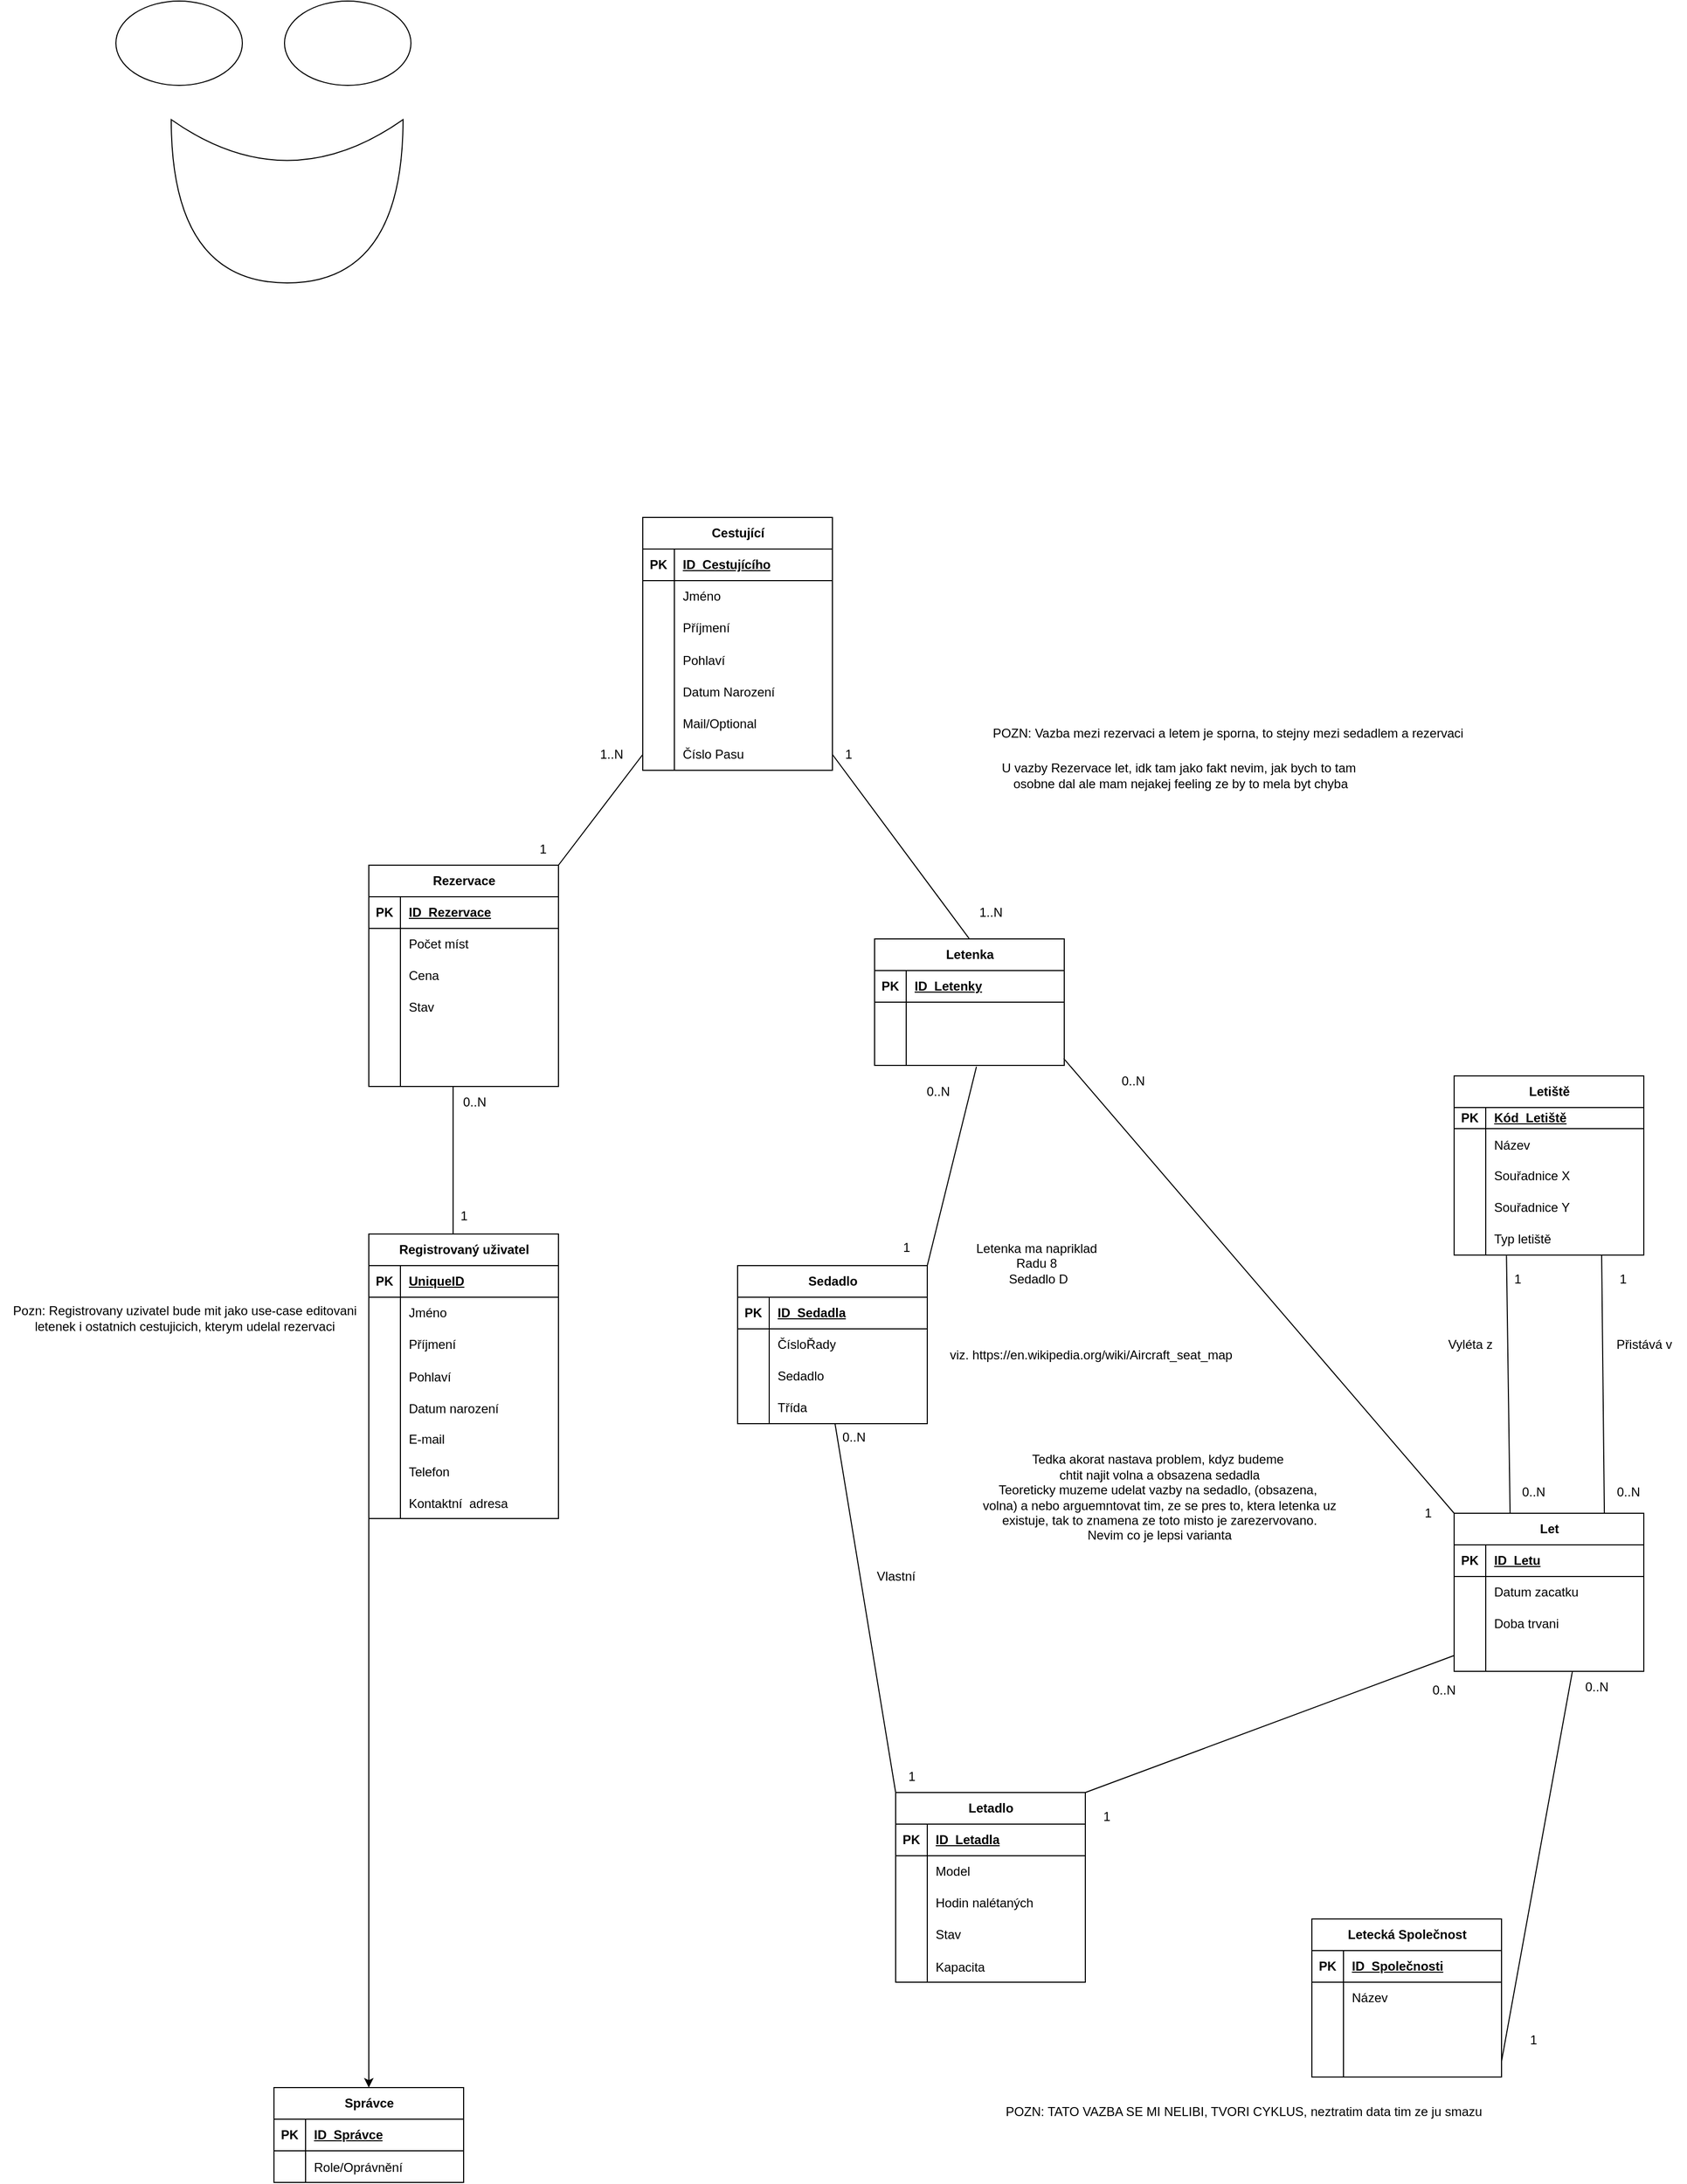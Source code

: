 <mxfile version="23.1.1" type="github">
  <diagram name="Stránka-1" id="X1sNEdFep92oIiNzu30c">
    <mxGraphModel dx="2612" dy="2287" grid="1" gridSize="10" guides="1" tooltips="1" connect="1" arrows="1" fold="1" page="1" pageScale="1" pageWidth="827" pageHeight="1169" math="0" shadow="0">
      <root>
        <mxCell id="0" />
        <mxCell id="1" parent="0" />
        <mxCell id="HGg9zmxM_SfcB0DRXpNT-14" value="Letenka" style="shape=table;startSize=30;container=1;collapsible=1;childLayout=tableLayout;fixedRows=1;rowLines=0;fontStyle=1;align=center;resizeLast=1;html=1;" parent="1" vertex="1">
          <mxGeometry x="440" y="40" width="180" height="120" as="geometry" />
        </mxCell>
        <mxCell id="HGg9zmxM_SfcB0DRXpNT-15" value="" style="shape=tableRow;horizontal=0;startSize=0;swimlaneHead=0;swimlaneBody=0;fillColor=none;collapsible=0;dropTarget=0;points=[[0,0.5],[1,0.5]];portConstraint=eastwest;top=0;left=0;right=0;bottom=1;" parent="HGg9zmxM_SfcB0DRXpNT-14" vertex="1">
          <mxGeometry y="30" width="180" height="30" as="geometry" />
        </mxCell>
        <mxCell id="HGg9zmxM_SfcB0DRXpNT-16" value="PK" style="shape=partialRectangle;connectable=0;fillColor=none;top=0;left=0;bottom=0;right=0;fontStyle=1;overflow=hidden;whiteSpace=wrap;html=1;" parent="HGg9zmxM_SfcB0DRXpNT-15" vertex="1">
          <mxGeometry width="30" height="30" as="geometry">
            <mxRectangle width="30" height="30" as="alternateBounds" />
          </mxGeometry>
        </mxCell>
        <mxCell id="HGg9zmxM_SfcB0DRXpNT-17" value="ID_Letenky" style="shape=partialRectangle;connectable=0;fillColor=none;top=0;left=0;bottom=0;right=0;align=left;spacingLeft=6;fontStyle=5;overflow=hidden;whiteSpace=wrap;html=1;" parent="HGg9zmxM_SfcB0DRXpNT-15" vertex="1">
          <mxGeometry x="30" width="150" height="30" as="geometry">
            <mxRectangle width="150" height="30" as="alternateBounds" />
          </mxGeometry>
        </mxCell>
        <mxCell id="HGg9zmxM_SfcB0DRXpNT-18" value="" style="shape=tableRow;horizontal=0;startSize=0;swimlaneHead=0;swimlaneBody=0;fillColor=none;collapsible=0;dropTarget=0;points=[[0,0.5],[1,0.5]];portConstraint=eastwest;top=0;left=0;right=0;bottom=0;" parent="HGg9zmxM_SfcB0DRXpNT-14" vertex="1">
          <mxGeometry y="60" width="180" height="30" as="geometry" />
        </mxCell>
        <mxCell id="HGg9zmxM_SfcB0DRXpNT-19" value="" style="shape=partialRectangle;connectable=0;fillColor=none;top=0;left=0;bottom=0;right=0;editable=1;overflow=hidden;whiteSpace=wrap;html=1;" parent="HGg9zmxM_SfcB0DRXpNT-18" vertex="1">
          <mxGeometry width="30" height="30" as="geometry">
            <mxRectangle width="30" height="30" as="alternateBounds" />
          </mxGeometry>
        </mxCell>
        <mxCell id="HGg9zmxM_SfcB0DRXpNT-20" value="" style="shape=partialRectangle;connectable=0;fillColor=none;top=0;left=0;bottom=0;right=0;align=left;spacingLeft=6;overflow=hidden;whiteSpace=wrap;html=1;" parent="HGg9zmxM_SfcB0DRXpNT-18" vertex="1">
          <mxGeometry x="30" width="150" height="30" as="geometry">
            <mxRectangle width="150" height="30" as="alternateBounds" />
          </mxGeometry>
        </mxCell>
        <mxCell id="UO1MECgmRD41Aklo2rmK-39" value="" style="shape=tableRow;horizontal=0;startSize=0;swimlaneHead=0;swimlaneBody=0;fillColor=none;collapsible=0;dropTarget=0;points=[[0,0.5],[1,0.5]];portConstraint=eastwest;top=0;left=0;right=0;bottom=0;" parent="HGg9zmxM_SfcB0DRXpNT-14" vertex="1">
          <mxGeometry y="90" width="180" height="30" as="geometry" />
        </mxCell>
        <mxCell id="UO1MECgmRD41Aklo2rmK-40" value="" style="shape=partialRectangle;connectable=0;fillColor=none;top=0;left=0;bottom=0;right=0;editable=1;overflow=hidden;" parent="UO1MECgmRD41Aklo2rmK-39" vertex="1">
          <mxGeometry width="30" height="30" as="geometry">
            <mxRectangle width="30" height="30" as="alternateBounds" />
          </mxGeometry>
        </mxCell>
        <mxCell id="UO1MECgmRD41Aklo2rmK-41" value="" style="shape=partialRectangle;connectable=0;fillColor=none;top=0;left=0;bottom=0;right=0;align=left;spacingLeft=6;overflow=hidden;" parent="UO1MECgmRD41Aklo2rmK-39" vertex="1">
          <mxGeometry x="30" width="150" height="30" as="geometry">
            <mxRectangle width="150" height="30" as="alternateBounds" />
          </mxGeometry>
        </mxCell>
        <mxCell id="HGg9zmxM_SfcB0DRXpNT-27" value="Letecká Společnost" style="shape=table;startSize=30;container=1;collapsible=1;childLayout=tableLayout;fixedRows=1;rowLines=0;fontStyle=1;align=center;resizeLast=1;html=1;" parent="1" vertex="1">
          <mxGeometry x="855" y="970" width="180" height="150" as="geometry" />
        </mxCell>
        <mxCell id="HGg9zmxM_SfcB0DRXpNT-28" value="" style="shape=tableRow;horizontal=0;startSize=0;swimlaneHead=0;swimlaneBody=0;fillColor=none;collapsible=0;dropTarget=0;points=[[0,0.5],[1,0.5]];portConstraint=eastwest;top=0;left=0;right=0;bottom=1;" parent="HGg9zmxM_SfcB0DRXpNT-27" vertex="1">
          <mxGeometry y="30" width="180" height="30" as="geometry" />
        </mxCell>
        <mxCell id="HGg9zmxM_SfcB0DRXpNT-29" value="PK" style="shape=partialRectangle;connectable=0;fillColor=none;top=0;left=0;bottom=0;right=0;fontStyle=1;overflow=hidden;whiteSpace=wrap;html=1;" parent="HGg9zmxM_SfcB0DRXpNT-28" vertex="1">
          <mxGeometry width="30" height="30" as="geometry">
            <mxRectangle width="30" height="30" as="alternateBounds" />
          </mxGeometry>
        </mxCell>
        <mxCell id="HGg9zmxM_SfcB0DRXpNT-30" value="ID_Společnosti" style="shape=partialRectangle;connectable=0;fillColor=none;top=0;left=0;bottom=0;right=0;align=left;spacingLeft=6;fontStyle=5;overflow=hidden;whiteSpace=wrap;html=1;" parent="HGg9zmxM_SfcB0DRXpNT-28" vertex="1">
          <mxGeometry x="30" width="150" height="30" as="geometry">
            <mxRectangle width="150" height="30" as="alternateBounds" />
          </mxGeometry>
        </mxCell>
        <mxCell id="HGg9zmxM_SfcB0DRXpNT-31" value="" style="shape=tableRow;horizontal=0;startSize=0;swimlaneHead=0;swimlaneBody=0;fillColor=none;collapsible=0;dropTarget=0;points=[[0,0.5],[1,0.5]];portConstraint=eastwest;top=0;left=0;right=0;bottom=0;" parent="HGg9zmxM_SfcB0DRXpNT-27" vertex="1">
          <mxGeometry y="60" width="180" height="30" as="geometry" />
        </mxCell>
        <mxCell id="HGg9zmxM_SfcB0DRXpNT-32" value="" style="shape=partialRectangle;connectable=0;fillColor=none;top=0;left=0;bottom=0;right=0;editable=1;overflow=hidden;whiteSpace=wrap;html=1;" parent="HGg9zmxM_SfcB0DRXpNT-31" vertex="1">
          <mxGeometry width="30" height="30" as="geometry">
            <mxRectangle width="30" height="30" as="alternateBounds" />
          </mxGeometry>
        </mxCell>
        <mxCell id="HGg9zmxM_SfcB0DRXpNT-33" value="Název" style="shape=partialRectangle;connectable=0;fillColor=none;top=0;left=0;bottom=0;right=0;align=left;spacingLeft=6;overflow=hidden;whiteSpace=wrap;html=1;" parent="HGg9zmxM_SfcB0DRXpNT-31" vertex="1">
          <mxGeometry x="30" width="150" height="30" as="geometry">
            <mxRectangle width="150" height="30" as="alternateBounds" />
          </mxGeometry>
        </mxCell>
        <mxCell id="HGg9zmxM_SfcB0DRXpNT-34" value="" style="shape=tableRow;horizontal=0;startSize=0;swimlaneHead=0;swimlaneBody=0;fillColor=none;collapsible=0;dropTarget=0;points=[[0,0.5],[1,0.5]];portConstraint=eastwest;top=0;left=0;right=0;bottom=0;" parent="HGg9zmxM_SfcB0DRXpNT-27" vertex="1">
          <mxGeometry y="90" width="180" height="30" as="geometry" />
        </mxCell>
        <mxCell id="HGg9zmxM_SfcB0DRXpNT-35" value="" style="shape=partialRectangle;connectable=0;fillColor=none;top=0;left=0;bottom=0;right=0;editable=1;overflow=hidden;whiteSpace=wrap;html=1;" parent="HGg9zmxM_SfcB0DRXpNT-34" vertex="1">
          <mxGeometry width="30" height="30" as="geometry">
            <mxRectangle width="30" height="30" as="alternateBounds" />
          </mxGeometry>
        </mxCell>
        <mxCell id="HGg9zmxM_SfcB0DRXpNT-36" value="" style="shape=partialRectangle;connectable=0;fillColor=none;top=0;left=0;bottom=0;right=0;align=left;spacingLeft=6;overflow=hidden;whiteSpace=wrap;html=1;" parent="HGg9zmxM_SfcB0DRXpNT-34" vertex="1">
          <mxGeometry x="30" width="150" height="30" as="geometry">
            <mxRectangle width="150" height="30" as="alternateBounds" />
          </mxGeometry>
        </mxCell>
        <mxCell id="HGg9zmxM_SfcB0DRXpNT-37" value="" style="shape=tableRow;horizontal=0;startSize=0;swimlaneHead=0;swimlaneBody=0;fillColor=none;collapsible=0;dropTarget=0;points=[[0,0.5],[1,0.5]];portConstraint=eastwest;top=0;left=0;right=0;bottom=0;" parent="HGg9zmxM_SfcB0DRXpNT-27" vertex="1">
          <mxGeometry y="120" width="180" height="30" as="geometry" />
        </mxCell>
        <mxCell id="HGg9zmxM_SfcB0DRXpNT-38" value="" style="shape=partialRectangle;connectable=0;fillColor=none;top=0;left=0;bottom=0;right=0;editable=1;overflow=hidden;whiteSpace=wrap;html=1;" parent="HGg9zmxM_SfcB0DRXpNT-37" vertex="1">
          <mxGeometry width="30" height="30" as="geometry">
            <mxRectangle width="30" height="30" as="alternateBounds" />
          </mxGeometry>
        </mxCell>
        <mxCell id="HGg9zmxM_SfcB0DRXpNT-39" value="" style="shape=partialRectangle;connectable=0;fillColor=none;top=0;left=0;bottom=0;right=0;align=left;spacingLeft=6;overflow=hidden;whiteSpace=wrap;html=1;" parent="HGg9zmxM_SfcB0DRXpNT-37" vertex="1">
          <mxGeometry x="30" width="150" height="30" as="geometry">
            <mxRectangle width="150" height="30" as="alternateBounds" />
          </mxGeometry>
        </mxCell>
        <mxCell id="HGg9zmxM_SfcB0DRXpNT-55" value="Letadlo" style="shape=table;startSize=30;container=1;collapsible=1;childLayout=tableLayout;fixedRows=1;rowLines=0;fontStyle=1;align=center;resizeLast=1;html=1;" parent="1" vertex="1">
          <mxGeometry x="460" y="850" width="180" height="180" as="geometry" />
        </mxCell>
        <mxCell id="HGg9zmxM_SfcB0DRXpNT-56" value="" style="shape=tableRow;horizontal=0;startSize=0;swimlaneHead=0;swimlaneBody=0;fillColor=none;collapsible=0;dropTarget=0;points=[[0,0.5],[1,0.5]];portConstraint=eastwest;top=0;left=0;right=0;bottom=1;" parent="HGg9zmxM_SfcB0DRXpNT-55" vertex="1">
          <mxGeometry y="30" width="180" height="30" as="geometry" />
        </mxCell>
        <mxCell id="HGg9zmxM_SfcB0DRXpNT-57" value="PK" style="shape=partialRectangle;connectable=0;fillColor=none;top=0;left=0;bottom=0;right=0;fontStyle=1;overflow=hidden;whiteSpace=wrap;html=1;" parent="HGg9zmxM_SfcB0DRXpNT-56" vertex="1">
          <mxGeometry width="30" height="30" as="geometry">
            <mxRectangle width="30" height="30" as="alternateBounds" />
          </mxGeometry>
        </mxCell>
        <mxCell id="HGg9zmxM_SfcB0DRXpNT-58" value="ID_Letadla" style="shape=partialRectangle;connectable=0;fillColor=none;top=0;left=0;bottom=0;right=0;align=left;spacingLeft=6;fontStyle=5;overflow=hidden;whiteSpace=wrap;html=1;" parent="HGg9zmxM_SfcB0DRXpNT-56" vertex="1">
          <mxGeometry x="30" width="150" height="30" as="geometry">
            <mxRectangle width="150" height="30" as="alternateBounds" />
          </mxGeometry>
        </mxCell>
        <mxCell id="HGg9zmxM_SfcB0DRXpNT-59" value="" style="shape=tableRow;horizontal=0;startSize=0;swimlaneHead=0;swimlaneBody=0;fillColor=none;collapsible=0;dropTarget=0;points=[[0,0.5],[1,0.5]];portConstraint=eastwest;top=0;left=0;right=0;bottom=0;" parent="HGg9zmxM_SfcB0DRXpNT-55" vertex="1">
          <mxGeometry y="60" width="180" height="30" as="geometry" />
        </mxCell>
        <mxCell id="HGg9zmxM_SfcB0DRXpNT-60" value="" style="shape=partialRectangle;connectable=0;fillColor=none;top=0;left=0;bottom=0;right=0;editable=1;overflow=hidden;whiteSpace=wrap;html=1;" parent="HGg9zmxM_SfcB0DRXpNT-59" vertex="1">
          <mxGeometry width="30" height="30" as="geometry">
            <mxRectangle width="30" height="30" as="alternateBounds" />
          </mxGeometry>
        </mxCell>
        <mxCell id="HGg9zmxM_SfcB0DRXpNT-61" value="Model" style="shape=partialRectangle;connectable=0;fillColor=none;top=0;left=0;bottom=0;right=0;align=left;spacingLeft=6;overflow=hidden;whiteSpace=wrap;html=1;" parent="HGg9zmxM_SfcB0DRXpNT-59" vertex="1">
          <mxGeometry x="30" width="150" height="30" as="geometry">
            <mxRectangle width="150" height="30" as="alternateBounds" />
          </mxGeometry>
        </mxCell>
        <mxCell id="HGg9zmxM_SfcB0DRXpNT-62" value="" style="shape=tableRow;horizontal=0;startSize=0;swimlaneHead=0;swimlaneBody=0;fillColor=none;collapsible=0;dropTarget=0;points=[[0,0.5],[1,0.5]];portConstraint=eastwest;top=0;left=0;right=0;bottom=0;" parent="HGg9zmxM_SfcB0DRXpNT-55" vertex="1">
          <mxGeometry y="90" width="180" height="30" as="geometry" />
        </mxCell>
        <mxCell id="HGg9zmxM_SfcB0DRXpNT-63" value="" style="shape=partialRectangle;connectable=0;fillColor=none;top=0;left=0;bottom=0;right=0;editable=1;overflow=hidden;whiteSpace=wrap;html=1;" parent="HGg9zmxM_SfcB0DRXpNT-62" vertex="1">
          <mxGeometry width="30" height="30" as="geometry">
            <mxRectangle width="30" height="30" as="alternateBounds" />
          </mxGeometry>
        </mxCell>
        <mxCell id="HGg9zmxM_SfcB0DRXpNT-64" value="Hodin nalétaných" style="shape=partialRectangle;connectable=0;fillColor=none;top=0;left=0;bottom=0;right=0;align=left;spacingLeft=6;overflow=hidden;whiteSpace=wrap;html=1;" parent="HGg9zmxM_SfcB0DRXpNT-62" vertex="1">
          <mxGeometry x="30" width="150" height="30" as="geometry">
            <mxRectangle width="150" height="30" as="alternateBounds" />
          </mxGeometry>
        </mxCell>
        <mxCell id="HGg9zmxM_SfcB0DRXpNT-65" value="" style="shape=tableRow;horizontal=0;startSize=0;swimlaneHead=0;swimlaneBody=0;fillColor=none;collapsible=0;dropTarget=0;points=[[0,0.5],[1,0.5]];portConstraint=eastwest;top=0;left=0;right=0;bottom=0;" parent="HGg9zmxM_SfcB0DRXpNT-55" vertex="1">
          <mxGeometry y="120" width="180" height="30" as="geometry" />
        </mxCell>
        <mxCell id="HGg9zmxM_SfcB0DRXpNT-66" value="" style="shape=partialRectangle;connectable=0;fillColor=none;top=0;left=0;bottom=0;right=0;editable=1;overflow=hidden;whiteSpace=wrap;html=1;" parent="HGg9zmxM_SfcB0DRXpNT-65" vertex="1">
          <mxGeometry width="30" height="30" as="geometry">
            <mxRectangle width="30" height="30" as="alternateBounds" />
          </mxGeometry>
        </mxCell>
        <mxCell id="HGg9zmxM_SfcB0DRXpNT-67" value="Stav" style="shape=partialRectangle;connectable=0;fillColor=none;top=0;left=0;bottom=0;right=0;align=left;spacingLeft=6;overflow=hidden;whiteSpace=wrap;html=1;" parent="HGg9zmxM_SfcB0DRXpNT-65" vertex="1">
          <mxGeometry x="30" width="150" height="30" as="geometry">
            <mxRectangle width="150" height="30" as="alternateBounds" />
          </mxGeometry>
        </mxCell>
        <mxCell id="UO1MECgmRD41Aklo2rmK-36" value="" style="shape=tableRow;horizontal=0;startSize=0;swimlaneHead=0;swimlaneBody=0;fillColor=none;collapsible=0;dropTarget=0;points=[[0,0.5],[1,0.5]];portConstraint=eastwest;top=0;left=0;right=0;bottom=0;" parent="HGg9zmxM_SfcB0DRXpNT-55" vertex="1">
          <mxGeometry y="150" width="180" height="30" as="geometry" />
        </mxCell>
        <mxCell id="UO1MECgmRD41Aklo2rmK-37" value="" style="shape=partialRectangle;connectable=0;fillColor=none;top=0;left=0;bottom=0;right=0;editable=1;overflow=hidden;" parent="UO1MECgmRD41Aklo2rmK-36" vertex="1">
          <mxGeometry width="30" height="30" as="geometry">
            <mxRectangle width="30" height="30" as="alternateBounds" />
          </mxGeometry>
        </mxCell>
        <mxCell id="UO1MECgmRD41Aklo2rmK-38" value="Kapacita" style="shape=partialRectangle;connectable=0;fillColor=none;top=0;left=0;bottom=0;right=0;align=left;spacingLeft=6;overflow=hidden;" parent="UO1MECgmRD41Aklo2rmK-36" vertex="1">
          <mxGeometry x="30" width="150" height="30" as="geometry">
            <mxRectangle width="150" height="30" as="alternateBounds" />
          </mxGeometry>
        </mxCell>
        <mxCell id="HGg9zmxM_SfcB0DRXpNT-81" value="Let" style="shape=table;startSize=30;container=1;collapsible=1;childLayout=tableLayout;fixedRows=1;rowLines=0;fontStyle=1;align=center;resizeLast=1;html=1;" parent="1" vertex="1">
          <mxGeometry x="990" y="585" width="180" height="150" as="geometry" />
        </mxCell>
        <mxCell id="HGg9zmxM_SfcB0DRXpNT-82" value="" style="shape=tableRow;horizontal=0;startSize=0;swimlaneHead=0;swimlaneBody=0;fillColor=none;collapsible=0;dropTarget=0;points=[[0,0.5],[1,0.5]];portConstraint=eastwest;top=0;left=0;right=0;bottom=1;" parent="HGg9zmxM_SfcB0DRXpNT-81" vertex="1">
          <mxGeometry y="30" width="180" height="30" as="geometry" />
        </mxCell>
        <mxCell id="HGg9zmxM_SfcB0DRXpNT-83" value="PK" style="shape=partialRectangle;connectable=0;fillColor=none;top=0;left=0;bottom=0;right=0;fontStyle=1;overflow=hidden;whiteSpace=wrap;html=1;" parent="HGg9zmxM_SfcB0DRXpNT-82" vertex="1">
          <mxGeometry width="30" height="30" as="geometry">
            <mxRectangle width="30" height="30" as="alternateBounds" />
          </mxGeometry>
        </mxCell>
        <mxCell id="HGg9zmxM_SfcB0DRXpNT-84" value="ID_Letu" style="shape=partialRectangle;connectable=0;fillColor=none;top=0;left=0;bottom=0;right=0;align=left;spacingLeft=6;fontStyle=5;overflow=hidden;whiteSpace=wrap;html=1;" parent="HGg9zmxM_SfcB0DRXpNT-82" vertex="1">
          <mxGeometry x="30" width="150" height="30" as="geometry">
            <mxRectangle width="150" height="30" as="alternateBounds" />
          </mxGeometry>
        </mxCell>
        <mxCell id="HGg9zmxM_SfcB0DRXpNT-85" value="" style="shape=tableRow;horizontal=0;startSize=0;swimlaneHead=0;swimlaneBody=0;fillColor=none;collapsible=0;dropTarget=0;points=[[0,0.5],[1,0.5]];portConstraint=eastwest;top=0;left=0;right=0;bottom=0;" parent="HGg9zmxM_SfcB0DRXpNT-81" vertex="1">
          <mxGeometry y="60" width="180" height="30" as="geometry" />
        </mxCell>
        <mxCell id="HGg9zmxM_SfcB0DRXpNT-86" value="" style="shape=partialRectangle;connectable=0;fillColor=none;top=0;left=0;bottom=0;right=0;editable=1;overflow=hidden;whiteSpace=wrap;html=1;" parent="HGg9zmxM_SfcB0DRXpNT-85" vertex="1">
          <mxGeometry width="30" height="30" as="geometry">
            <mxRectangle width="30" height="30" as="alternateBounds" />
          </mxGeometry>
        </mxCell>
        <mxCell id="HGg9zmxM_SfcB0DRXpNT-87" value="Datum zacatku" style="shape=partialRectangle;connectable=0;fillColor=none;top=0;left=0;bottom=0;right=0;align=left;spacingLeft=6;overflow=hidden;whiteSpace=wrap;html=1;" parent="HGg9zmxM_SfcB0DRXpNT-85" vertex="1">
          <mxGeometry x="30" width="150" height="30" as="geometry">
            <mxRectangle width="150" height="30" as="alternateBounds" />
          </mxGeometry>
        </mxCell>
        <mxCell id="HGg9zmxM_SfcB0DRXpNT-88" value="" style="shape=tableRow;horizontal=0;startSize=0;swimlaneHead=0;swimlaneBody=0;fillColor=none;collapsible=0;dropTarget=0;points=[[0,0.5],[1,0.5]];portConstraint=eastwest;top=0;left=0;right=0;bottom=0;" parent="HGg9zmxM_SfcB0DRXpNT-81" vertex="1">
          <mxGeometry y="90" width="180" height="30" as="geometry" />
        </mxCell>
        <mxCell id="HGg9zmxM_SfcB0DRXpNT-89" value="" style="shape=partialRectangle;connectable=0;fillColor=none;top=0;left=0;bottom=0;right=0;editable=1;overflow=hidden;whiteSpace=wrap;html=1;" parent="HGg9zmxM_SfcB0DRXpNT-88" vertex="1">
          <mxGeometry width="30" height="30" as="geometry">
            <mxRectangle width="30" height="30" as="alternateBounds" />
          </mxGeometry>
        </mxCell>
        <mxCell id="HGg9zmxM_SfcB0DRXpNT-90" value="Doba trvani" style="shape=partialRectangle;connectable=0;fillColor=none;top=0;left=0;bottom=0;right=0;align=left;spacingLeft=6;overflow=hidden;whiteSpace=wrap;html=1;" parent="HGg9zmxM_SfcB0DRXpNT-88" vertex="1">
          <mxGeometry x="30" width="150" height="30" as="geometry">
            <mxRectangle width="150" height="30" as="alternateBounds" />
          </mxGeometry>
        </mxCell>
        <mxCell id="HGg9zmxM_SfcB0DRXpNT-91" value="" style="shape=tableRow;horizontal=0;startSize=0;swimlaneHead=0;swimlaneBody=0;fillColor=none;collapsible=0;dropTarget=0;points=[[0,0.5],[1,0.5]];portConstraint=eastwest;top=0;left=0;right=0;bottom=0;" parent="HGg9zmxM_SfcB0DRXpNT-81" vertex="1">
          <mxGeometry y="120" width="180" height="30" as="geometry" />
        </mxCell>
        <mxCell id="HGg9zmxM_SfcB0DRXpNT-92" value="" style="shape=partialRectangle;connectable=0;fillColor=none;top=0;left=0;bottom=0;right=0;editable=1;overflow=hidden;whiteSpace=wrap;html=1;" parent="HGg9zmxM_SfcB0DRXpNT-91" vertex="1">
          <mxGeometry width="30" height="30" as="geometry">
            <mxRectangle width="30" height="30" as="alternateBounds" />
          </mxGeometry>
        </mxCell>
        <mxCell id="HGg9zmxM_SfcB0DRXpNT-93" value="" style="shape=partialRectangle;connectable=0;fillColor=none;top=0;left=0;bottom=0;right=0;align=left;spacingLeft=6;overflow=hidden;whiteSpace=wrap;html=1;" parent="HGg9zmxM_SfcB0DRXpNT-91" vertex="1">
          <mxGeometry x="30" width="150" height="30" as="geometry">
            <mxRectangle width="150" height="30" as="alternateBounds" />
          </mxGeometry>
        </mxCell>
        <mxCell id="HGg9zmxM_SfcB0DRXpNT-97" value="" style="endArrow=none;html=1;rounded=0;entryX=0;entryY=0.5;entryDx=0;entryDy=0;" parent="1" target="HGg9zmxM_SfcB0DRXpNT-91" edge="1">
          <mxGeometry width="50" height="50" relative="1" as="geometry">
            <mxPoint x="640" y="850" as="sourcePoint" />
            <mxPoint x="690" y="800" as="targetPoint" />
          </mxGeometry>
        </mxCell>
        <mxCell id="HGg9zmxM_SfcB0DRXpNT-99" value="" style="endArrow=none;html=1;rounded=0;exitX=0;exitY=0;exitDx=0;exitDy=0;entryX=0.997;entryY=0.781;entryDx=0;entryDy=0;entryPerimeter=0;" parent="1" source="HGg9zmxM_SfcB0DRXpNT-81" target="UO1MECgmRD41Aklo2rmK-39" edge="1">
          <mxGeometry width="50" height="50" relative="1" as="geometry">
            <mxPoint x="570" y="440" as="sourcePoint" />
            <mxPoint x="620.0" y="205" as="targetPoint" />
          </mxGeometry>
        </mxCell>
        <mxCell id="HGg9zmxM_SfcB0DRXpNT-100" value="" style="endArrow=none;html=1;rounded=0;exitX=0.624;exitY=0.985;exitDx=0;exitDy=0;entryX=1;entryY=0.5;entryDx=0;entryDy=0;exitPerimeter=0;" parent="1" source="HGg9zmxM_SfcB0DRXpNT-91" target="HGg9zmxM_SfcB0DRXpNT-37" edge="1">
          <mxGeometry width="50" height="50" relative="1" as="geometry">
            <mxPoint x="1080" y="580" as="sourcePoint" />
            <mxPoint x="1050" y="380" as="targetPoint" />
          </mxGeometry>
        </mxCell>
        <mxCell id="HGg9zmxM_SfcB0DRXpNT-128" value="Rezervace" style="shape=table;startSize=30;container=1;collapsible=1;childLayout=tableLayout;fixedRows=1;rowLines=0;fontStyle=1;align=center;resizeLast=1;html=1;" parent="1" vertex="1">
          <mxGeometry x="-40" y="-30" width="180" height="210" as="geometry" />
        </mxCell>
        <mxCell id="HGg9zmxM_SfcB0DRXpNT-129" value="" style="shape=tableRow;horizontal=0;startSize=0;swimlaneHead=0;swimlaneBody=0;fillColor=none;collapsible=0;dropTarget=0;points=[[0,0.5],[1,0.5]];portConstraint=eastwest;top=0;left=0;right=0;bottom=1;" parent="HGg9zmxM_SfcB0DRXpNT-128" vertex="1">
          <mxGeometry y="30" width="180" height="30" as="geometry" />
        </mxCell>
        <mxCell id="HGg9zmxM_SfcB0DRXpNT-130" value="PK" style="shape=partialRectangle;connectable=0;fillColor=none;top=0;left=0;bottom=0;right=0;fontStyle=1;overflow=hidden;whiteSpace=wrap;html=1;" parent="HGg9zmxM_SfcB0DRXpNT-129" vertex="1">
          <mxGeometry width="30" height="30" as="geometry">
            <mxRectangle width="30" height="30" as="alternateBounds" />
          </mxGeometry>
        </mxCell>
        <mxCell id="HGg9zmxM_SfcB0DRXpNT-131" value="ID_Rezervace" style="shape=partialRectangle;connectable=0;fillColor=none;top=0;left=0;bottom=0;right=0;align=left;spacingLeft=6;fontStyle=5;overflow=hidden;whiteSpace=wrap;html=1;" parent="HGg9zmxM_SfcB0DRXpNT-129" vertex="1">
          <mxGeometry x="30" width="150" height="30" as="geometry">
            <mxRectangle width="150" height="30" as="alternateBounds" />
          </mxGeometry>
        </mxCell>
        <mxCell id="HGg9zmxM_SfcB0DRXpNT-132" value="" style="shape=tableRow;horizontal=0;startSize=0;swimlaneHead=0;swimlaneBody=0;fillColor=none;collapsible=0;dropTarget=0;points=[[0,0.5],[1,0.5]];portConstraint=eastwest;top=0;left=0;right=0;bottom=0;" parent="HGg9zmxM_SfcB0DRXpNT-128" vertex="1">
          <mxGeometry y="60" width="180" height="30" as="geometry" />
        </mxCell>
        <mxCell id="HGg9zmxM_SfcB0DRXpNT-133" value="" style="shape=partialRectangle;connectable=0;fillColor=none;top=0;left=0;bottom=0;right=0;editable=1;overflow=hidden;whiteSpace=wrap;html=1;" parent="HGg9zmxM_SfcB0DRXpNT-132" vertex="1">
          <mxGeometry width="30" height="30" as="geometry">
            <mxRectangle width="30" height="30" as="alternateBounds" />
          </mxGeometry>
        </mxCell>
        <mxCell id="HGg9zmxM_SfcB0DRXpNT-134" value="Počet míst" style="shape=partialRectangle;connectable=0;fillColor=none;top=0;left=0;bottom=0;right=0;align=left;spacingLeft=6;overflow=hidden;whiteSpace=wrap;html=1;" parent="HGg9zmxM_SfcB0DRXpNT-132" vertex="1">
          <mxGeometry x="30" width="150" height="30" as="geometry">
            <mxRectangle width="150" height="30" as="alternateBounds" />
          </mxGeometry>
        </mxCell>
        <mxCell id="HGg9zmxM_SfcB0DRXpNT-135" value="" style="shape=tableRow;horizontal=0;startSize=0;swimlaneHead=0;swimlaneBody=0;fillColor=none;collapsible=0;dropTarget=0;points=[[0,0.5],[1,0.5]];portConstraint=eastwest;top=0;left=0;right=0;bottom=0;" parent="HGg9zmxM_SfcB0DRXpNT-128" vertex="1">
          <mxGeometry y="90" width="180" height="30" as="geometry" />
        </mxCell>
        <mxCell id="HGg9zmxM_SfcB0DRXpNT-136" value="" style="shape=partialRectangle;connectable=0;fillColor=none;top=0;left=0;bottom=0;right=0;editable=1;overflow=hidden;whiteSpace=wrap;html=1;" parent="HGg9zmxM_SfcB0DRXpNT-135" vertex="1">
          <mxGeometry width="30" height="30" as="geometry">
            <mxRectangle width="30" height="30" as="alternateBounds" />
          </mxGeometry>
        </mxCell>
        <mxCell id="HGg9zmxM_SfcB0DRXpNT-137" value="Cena" style="shape=partialRectangle;connectable=0;fillColor=none;top=0;left=0;bottom=0;right=0;align=left;spacingLeft=6;overflow=hidden;whiteSpace=wrap;html=1;" parent="HGg9zmxM_SfcB0DRXpNT-135" vertex="1">
          <mxGeometry x="30" width="150" height="30" as="geometry">
            <mxRectangle width="150" height="30" as="alternateBounds" />
          </mxGeometry>
        </mxCell>
        <mxCell id="HGg9zmxM_SfcB0DRXpNT-138" value="" style="shape=tableRow;horizontal=0;startSize=0;swimlaneHead=0;swimlaneBody=0;fillColor=none;collapsible=0;dropTarget=0;points=[[0,0.5],[1,0.5]];portConstraint=eastwest;top=0;left=0;right=0;bottom=0;" parent="HGg9zmxM_SfcB0DRXpNT-128" vertex="1">
          <mxGeometry y="120" width="180" height="30" as="geometry" />
        </mxCell>
        <mxCell id="HGg9zmxM_SfcB0DRXpNT-139" value="" style="shape=partialRectangle;connectable=0;fillColor=none;top=0;left=0;bottom=0;right=0;editable=1;overflow=hidden;whiteSpace=wrap;html=1;" parent="HGg9zmxM_SfcB0DRXpNT-138" vertex="1">
          <mxGeometry width="30" height="30" as="geometry">
            <mxRectangle width="30" height="30" as="alternateBounds" />
          </mxGeometry>
        </mxCell>
        <mxCell id="HGg9zmxM_SfcB0DRXpNT-140" value="Stav" style="shape=partialRectangle;connectable=0;fillColor=none;top=0;left=0;bottom=0;right=0;align=left;spacingLeft=6;overflow=hidden;whiteSpace=wrap;html=1;" parent="HGg9zmxM_SfcB0DRXpNT-138" vertex="1">
          <mxGeometry x="30" width="150" height="30" as="geometry">
            <mxRectangle width="150" height="30" as="alternateBounds" />
          </mxGeometry>
        </mxCell>
        <mxCell id="HGg9zmxM_SfcB0DRXpNT-141" value="" style="shape=tableRow;horizontal=0;startSize=0;swimlaneHead=0;swimlaneBody=0;fillColor=none;collapsible=0;dropTarget=0;points=[[0,0.5],[1,0.5]];portConstraint=eastwest;top=0;left=0;right=0;bottom=0;" parent="HGg9zmxM_SfcB0DRXpNT-128" vertex="1">
          <mxGeometry y="150" width="180" height="30" as="geometry" />
        </mxCell>
        <mxCell id="HGg9zmxM_SfcB0DRXpNT-142" value="" style="shape=partialRectangle;connectable=0;fillColor=none;top=0;left=0;bottom=0;right=0;editable=1;overflow=hidden;" parent="HGg9zmxM_SfcB0DRXpNT-141" vertex="1">
          <mxGeometry width="30" height="30" as="geometry">
            <mxRectangle width="30" height="30" as="alternateBounds" />
          </mxGeometry>
        </mxCell>
        <mxCell id="HGg9zmxM_SfcB0DRXpNT-143" value="" style="shape=partialRectangle;connectable=0;fillColor=none;top=0;left=0;bottom=0;right=0;align=left;spacingLeft=6;overflow=hidden;" parent="HGg9zmxM_SfcB0DRXpNT-141" vertex="1">
          <mxGeometry x="30" width="150" height="30" as="geometry">
            <mxRectangle width="150" height="30" as="alternateBounds" />
          </mxGeometry>
        </mxCell>
        <mxCell id="HGg9zmxM_SfcB0DRXpNT-151" value="" style="shape=tableRow;horizontal=0;startSize=0;swimlaneHead=0;swimlaneBody=0;fillColor=none;collapsible=0;dropTarget=0;points=[[0,0.5],[1,0.5]];portConstraint=eastwest;top=0;left=0;right=0;bottom=0;" parent="HGg9zmxM_SfcB0DRXpNT-128" vertex="1">
          <mxGeometry y="180" width="180" height="30" as="geometry" />
        </mxCell>
        <mxCell id="HGg9zmxM_SfcB0DRXpNT-152" value="" style="shape=partialRectangle;connectable=0;fillColor=none;top=0;left=0;bottom=0;right=0;editable=1;overflow=hidden;" parent="HGg9zmxM_SfcB0DRXpNT-151" vertex="1">
          <mxGeometry width="30" height="30" as="geometry">
            <mxRectangle width="30" height="30" as="alternateBounds" />
          </mxGeometry>
        </mxCell>
        <mxCell id="HGg9zmxM_SfcB0DRXpNT-153" value="" style="shape=partialRectangle;connectable=0;fillColor=none;top=0;left=0;bottom=0;right=0;align=left;spacingLeft=6;overflow=hidden;" parent="HGg9zmxM_SfcB0DRXpNT-151" vertex="1">
          <mxGeometry x="30" width="150" height="30" as="geometry">
            <mxRectangle width="150" height="30" as="alternateBounds" />
          </mxGeometry>
        </mxCell>
        <mxCell id="HGg9zmxM_SfcB0DRXpNT-159" value="Registrovaný uživatel" style="shape=table;startSize=30;container=1;collapsible=1;childLayout=tableLayout;fixedRows=1;rowLines=0;fontStyle=1;align=center;resizeLast=1;html=1;" parent="1" vertex="1">
          <mxGeometry x="-40" y="320" width="180" height="270" as="geometry" />
        </mxCell>
        <mxCell id="HGg9zmxM_SfcB0DRXpNT-160" value="" style="shape=tableRow;horizontal=0;startSize=0;swimlaneHead=0;swimlaneBody=0;fillColor=none;collapsible=0;dropTarget=0;points=[[0,0.5],[1,0.5]];portConstraint=eastwest;top=0;left=0;right=0;bottom=1;" parent="HGg9zmxM_SfcB0DRXpNT-159" vertex="1">
          <mxGeometry y="30" width="180" height="30" as="geometry" />
        </mxCell>
        <mxCell id="HGg9zmxM_SfcB0DRXpNT-161" value="PK" style="shape=partialRectangle;connectable=0;fillColor=none;top=0;left=0;bottom=0;right=0;fontStyle=1;overflow=hidden;whiteSpace=wrap;html=1;" parent="HGg9zmxM_SfcB0DRXpNT-160" vertex="1">
          <mxGeometry width="30" height="30" as="geometry">
            <mxRectangle width="30" height="30" as="alternateBounds" />
          </mxGeometry>
        </mxCell>
        <mxCell id="HGg9zmxM_SfcB0DRXpNT-162" value="UniqueID" style="shape=partialRectangle;connectable=0;fillColor=none;top=0;left=0;bottom=0;right=0;align=left;spacingLeft=6;fontStyle=5;overflow=hidden;whiteSpace=wrap;html=1;" parent="HGg9zmxM_SfcB0DRXpNT-160" vertex="1">
          <mxGeometry x="30" width="150" height="30" as="geometry">
            <mxRectangle width="150" height="30" as="alternateBounds" />
          </mxGeometry>
        </mxCell>
        <mxCell id="HGg9zmxM_SfcB0DRXpNT-163" value="" style="shape=tableRow;horizontal=0;startSize=0;swimlaneHead=0;swimlaneBody=0;fillColor=none;collapsible=0;dropTarget=0;points=[[0,0.5],[1,0.5]];portConstraint=eastwest;top=0;left=0;right=0;bottom=0;" parent="HGg9zmxM_SfcB0DRXpNT-159" vertex="1">
          <mxGeometry y="60" width="180" height="30" as="geometry" />
        </mxCell>
        <mxCell id="HGg9zmxM_SfcB0DRXpNT-164" value="" style="shape=partialRectangle;connectable=0;fillColor=none;top=0;left=0;bottom=0;right=0;editable=1;overflow=hidden;whiteSpace=wrap;html=1;" parent="HGg9zmxM_SfcB0DRXpNT-163" vertex="1">
          <mxGeometry width="30" height="30" as="geometry">
            <mxRectangle width="30" height="30" as="alternateBounds" />
          </mxGeometry>
        </mxCell>
        <mxCell id="HGg9zmxM_SfcB0DRXpNT-165" value="Jméno" style="shape=partialRectangle;connectable=0;fillColor=none;top=0;left=0;bottom=0;right=0;align=left;spacingLeft=6;overflow=hidden;whiteSpace=wrap;html=1;" parent="HGg9zmxM_SfcB0DRXpNT-163" vertex="1">
          <mxGeometry x="30" width="150" height="30" as="geometry">
            <mxRectangle width="150" height="30" as="alternateBounds" />
          </mxGeometry>
        </mxCell>
        <mxCell id="HGg9zmxM_SfcB0DRXpNT-166" value="" style="shape=tableRow;horizontal=0;startSize=0;swimlaneHead=0;swimlaneBody=0;fillColor=none;collapsible=0;dropTarget=0;points=[[0,0.5],[1,0.5]];portConstraint=eastwest;top=0;left=0;right=0;bottom=0;" parent="HGg9zmxM_SfcB0DRXpNT-159" vertex="1">
          <mxGeometry y="90" width="180" height="30" as="geometry" />
        </mxCell>
        <mxCell id="HGg9zmxM_SfcB0DRXpNT-167" value="" style="shape=partialRectangle;connectable=0;fillColor=none;top=0;left=0;bottom=0;right=0;editable=1;overflow=hidden;whiteSpace=wrap;html=1;" parent="HGg9zmxM_SfcB0DRXpNT-166" vertex="1">
          <mxGeometry width="30" height="30" as="geometry">
            <mxRectangle width="30" height="30" as="alternateBounds" />
          </mxGeometry>
        </mxCell>
        <mxCell id="HGg9zmxM_SfcB0DRXpNT-168" value="Příjmení" style="shape=partialRectangle;connectable=0;fillColor=none;top=0;left=0;bottom=0;right=0;align=left;spacingLeft=6;overflow=hidden;whiteSpace=wrap;html=1;" parent="HGg9zmxM_SfcB0DRXpNT-166" vertex="1">
          <mxGeometry x="30" width="150" height="30" as="geometry">
            <mxRectangle width="150" height="30" as="alternateBounds" />
          </mxGeometry>
        </mxCell>
        <mxCell id="UO1MECgmRD41Aklo2rmK-29" value="" style="shape=tableRow;horizontal=0;startSize=0;swimlaneHead=0;swimlaneBody=0;fillColor=none;collapsible=0;dropTarget=0;points=[[0,0.5],[1,0.5]];portConstraint=eastwest;top=0;left=0;right=0;bottom=0;" parent="HGg9zmxM_SfcB0DRXpNT-159" vertex="1">
          <mxGeometry y="120" width="180" height="30" as="geometry" />
        </mxCell>
        <mxCell id="UO1MECgmRD41Aklo2rmK-30" value="" style="shape=partialRectangle;connectable=0;fillColor=none;top=0;left=0;bottom=0;right=0;editable=1;overflow=hidden;" parent="UO1MECgmRD41Aklo2rmK-29" vertex="1">
          <mxGeometry width="30" height="30" as="geometry">
            <mxRectangle width="30" height="30" as="alternateBounds" />
          </mxGeometry>
        </mxCell>
        <mxCell id="UO1MECgmRD41Aklo2rmK-31" value="Pohlaví" style="shape=partialRectangle;connectable=0;fillColor=none;top=0;left=0;bottom=0;right=0;align=left;spacingLeft=6;overflow=hidden;" parent="UO1MECgmRD41Aklo2rmK-29" vertex="1">
          <mxGeometry x="30" width="150" height="30" as="geometry">
            <mxRectangle width="150" height="30" as="alternateBounds" />
          </mxGeometry>
        </mxCell>
        <mxCell id="UO1MECgmRD41Aklo2rmK-33" value="" style="shape=tableRow;horizontal=0;startSize=0;swimlaneHead=0;swimlaneBody=0;fillColor=none;collapsible=0;dropTarget=0;points=[[0,0.5],[1,0.5]];portConstraint=eastwest;top=0;left=0;right=0;bottom=0;" parent="HGg9zmxM_SfcB0DRXpNT-159" vertex="1">
          <mxGeometry y="150" width="180" height="30" as="geometry" />
        </mxCell>
        <mxCell id="UO1MECgmRD41Aklo2rmK-34" value="" style="shape=partialRectangle;connectable=0;fillColor=none;top=0;left=0;bottom=0;right=0;editable=1;overflow=hidden;" parent="UO1MECgmRD41Aklo2rmK-33" vertex="1">
          <mxGeometry width="30" height="30" as="geometry">
            <mxRectangle width="30" height="30" as="alternateBounds" />
          </mxGeometry>
        </mxCell>
        <mxCell id="UO1MECgmRD41Aklo2rmK-35" value="Datum narození" style="shape=partialRectangle;connectable=0;fillColor=none;top=0;left=0;bottom=0;right=0;align=left;spacingLeft=6;overflow=hidden;" parent="UO1MECgmRD41Aklo2rmK-33" vertex="1">
          <mxGeometry x="30" width="150" height="30" as="geometry">
            <mxRectangle width="150" height="30" as="alternateBounds" />
          </mxGeometry>
        </mxCell>
        <mxCell id="HGg9zmxM_SfcB0DRXpNT-169" value="" style="shape=tableRow;horizontal=0;startSize=0;swimlaneHead=0;swimlaneBody=0;fillColor=none;collapsible=0;dropTarget=0;points=[[0,0.5],[1,0.5]];portConstraint=eastwest;top=0;left=0;right=0;bottom=0;" parent="HGg9zmxM_SfcB0DRXpNT-159" vertex="1">
          <mxGeometry y="180" width="180" height="30" as="geometry" />
        </mxCell>
        <mxCell id="HGg9zmxM_SfcB0DRXpNT-170" value="" style="shape=partialRectangle;connectable=0;fillColor=none;top=0;left=0;bottom=0;right=0;editable=1;overflow=hidden;whiteSpace=wrap;html=1;" parent="HGg9zmxM_SfcB0DRXpNT-169" vertex="1">
          <mxGeometry width="30" height="30" as="geometry">
            <mxRectangle width="30" height="30" as="alternateBounds" />
          </mxGeometry>
        </mxCell>
        <mxCell id="HGg9zmxM_SfcB0DRXpNT-171" value="E-mail" style="shape=partialRectangle;connectable=0;fillColor=none;top=0;left=0;bottom=0;right=0;align=left;spacingLeft=6;overflow=hidden;whiteSpace=wrap;html=1;" parent="HGg9zmxM_SfcB0DRXpNT-169" vertex="1">
          <mxGeometry x="30" width="150" height="30" as="geometry">
            <mxRectangle width="150" height="30" as="alternateBounds" />
          </mxGeometry>
        </mxCell>
        <mxCell id="HGg9zmxM_SfcB0DRXpNT-172" value="" style="shape=tableRow;horizontal=0;startSize=0;swimlaneHead=0;swimlaneBody=0;fillColor=none;collapsible=0;dropTarget=0;points=[[0,0.5],[1,0.5]];portConstraint=eastwest;top=0;left=0;right=0;bottom=0;" parent="HGg9zmxM_SfcB0DRXpNT-159" vertex="1">
          <mxGeometry y="210" width="180" height="30" as="geometry" />
        </mxCell>
        <mxCell id="HGg9zmxM_SfcB0DRXpNT-173" value="" style="shape=partialRectangle;connectable=0;fillColor=none;top=0;left=0;bottom=0;right=0;editable=1;overflow=hidden;" parent="HGg9zmxM_SfcB0DRXpNT-172" vertex="1">
          <mxGeometry width="30" height="30" as="geometry">
            <mxRectangle width="30" height="30" as="alternateBounds" />
          </mxGeometry>
        </mxCell>
        <mxCell id="HGg9zmxM_SfcB0DRXpNT-174" value="Telefon" style="shape=partialRectangle;connectable=0;fillColor=none;top=0;left=0;bottom=0;right=0;align=left;spacingLeft=6;overflow=hidden;" parent="HGg9zmxM_SfcB0DRXpNT-172" vertex="1">
          <mxGeometry x="30" width="150" height="30" as="geometry">
            <mxRectangle width="150" height="30" as="alternateBounds" />
          </mxGeometry>
        </mxCell>
        <mxCell id="HGg9zmxM_SfcB0DRXpNT-175" value="" style="shape=tableRow;horizontal=0;startSize=0;swimlaneHead=0;swimlaneBody=0;fillColor=none;collapsible=0;dropTarget=0;points=[[0,0.5],[1,0.5]];portConstraint=eastwest;top=0;left=0;right=0;bottom=0;" parent="HGg9zmxM_SfcB0DRXpNT-159" vertex="1">
          <mxGeometry y="240" width="180" height="30" as="geometry" />
        </mxCell>
        <mxCell id="HGg9zmxM_SfcB0DRXpNT-176" value="" style="shape=partialRectangle;connectable=0;fillColor=none;top=0;left=0;bottom=0;right=0;editable=1;overflow=hidden;" parent="HGg9zmxM_SfcB0DRXpNT-175" vertex="1">
          <mxGeometry width="30" height="30" as="geometry">
            <mxRectangle width="30" height="30" as="alternateBounds" />
          </mxGeometry>
        </mxCell>
        <mxCell id="HGg9zmxM_SfcB0DRXpNT-177" value="Kontaktní  adresa" style="shape=partialRectangle;connectable=0;fillColor=none;top=0;left=0;bottom=0;right=0;align=left;spacingLeft=6;overflow=hidden;" parent="HGg9zmxM_SfcB0DRXpNT-175" vertex="1">
          <mxGeometry x="30" width="150" height="30" as="geometry">
            <mxRectangle width="150" height="30" as="alternateBounds" />
          </mxGeometry>
        </mxCell>
        <mxCell id="HGg9zmxM_SfcB0DRXpNT-179" value="" style="endArrow=none;html=1;rounded=0;" parent="1" edge="1">
          <mxGeometry width="50" height="50" relative="1" as="geometry">
            <mxPoint x="40" y="320" as="sourcePoint" />
            <mxPoint x="40" y="180" as="targetPoint" />
          </mxGeometry>
        </mxCell>
        <mxCell id="dRNiWeyFZqznMFBr9O_f-1" value="Pozn: Registrovany uzivatel bude mit jako use-case editovani&lt;br&gt;letenek i ostatnich cestujicich, kterym udelal rezervaci" style="text;html=1;align=center;verticalAlign=middle;resizable=0;points=[];autosize=1;strokeColor=none;fillColor=none;" parent="1" vertex="1">
          <mxGeometry x="-390" y="380" width="350" height="40" as="geometry" />
        </mxCell>
        <mxCell id="dRNiWeyFZqznMFBr9O_f-2" value="1" style="text;html=1;align=center;verticalAlign=middle;resizable=0;points=[];autosize=1;strokeColor=none;fillColor=none;" parent="1" vertex="1">
          <mxGeometry x="35" y="288" width="30" height="30" as="geometry" />
        </mxCell>
        <mxCell id="dRNiWeyFZqznMFBr9O_f-3" value="0..N" style="text;html=1;align=center;verticalAlign=middle;resizable=0;points=[];autosize=1;strokeColor=none;fillColor=none;" parent="1" vertex="1">
          <mxGeometry x="35" y="180" width="50" height="30" as="geometry" />
        </mxCell>
        <mxCell id="dRNiWeyFZqznMFBr9O_f-6" value="0..N" style="text;html=1;align=center;verticalAlign=middle;resizable=0;points=[];autosize=1;strokeColor=none;fillColor=none;" parent="1" vertex="1">
          <mxGeometry x="660" y="160" width="50" height="30" as="geometry" />
        </mxCell>
        <mxCell id="dRNiWeyFZqznMFBr9O_f-7" value="1" style="text;html=1;align=center;verticalAlign=middle;resizable=0;points=[];autosize=1;strokeColor=none;fillColor=none;" parent="1" vertex="1">
          <mxGeometry x="950" y="570" width="30" height="30" as="geometry" />
        </mxCell>
        <mxCell id="dRNiWeyFZqznMFBr9O_f-8" value="1" style="text;html=1;align=center;verticalAlign=middle;resizable=0;points=[];autosize=1;strokeColor=none;fillColor=none;" parent="1" vertex="1">
          <mxGeometry x="1050" y="1070" width="30" height="30" as="geometry" />
        </mxCell>
        <mxCell id="dRNiWeyFZqznMFBr9O_f-9" value="0..N" style="text;html=1;align=center;verticalAlign=middle;resizable=0;points=[];autosize=1;strokeColor=none;fillColor=none;" parent="1" vertex="1">
          <mxGeometry x="1100" y="735" width="50" height="30" as="geometry" />
        </mxCell>
        <mxCell id="dRNiWeyFZqznMFBr9O_f-10" value="1" style="text;html=1;align=center;verticalAlign=middle;resizable=0;points=[];autosize=1;strokeColor=none;fillColor=none;" parent="1" vertex="1">
          <mxGeometry x="645" y="858" width="30" height="30" as="geometry" />
        </mxCell>
        <mxCell id="dRNiWeyFZqznMFBr9O_f-11" value="0..N" style="text;html=1;align=center;verticalAlign=middle;resizable=0;points=[];autosize=1;strokeColor=none;fillColor=none;" parent="1" vertex="1">
          <mxGeometry x="955" y="738" width="50" height="30" as="geometry" />
        </mxCell>
        <mxCell id="sbQVL_6BCbkGweWxT778-50" value="" style="endArrow=classic;html=1;rounded=0;exitX=0;exitY=0.5;exitDx=0;exitDy=0;entryX=0.5;entryY=0;entryDx=0;entryDy=0;" parent="1" source="HGg9zmxM_SfcB0DRXpNT-175" target="sbQVL_6BCbkGweWxT778-51" edge="1">
          <mxGeometry width="50" height="50" relative="1" as="geometry">
            <mxPoint x="-210" y="620" as="sourcePoint" />
            <mxPoint x="-160" y="720" as="targetPoint" />
          </mxGeometry>
        </mxCell>
        <mxCell id="sbQVL_6BCbkGweWxT778-51" value="Správce" style="shape=table;startSize=30;container=1;collapsible=1;childLayout=tableLayout;fixedRows=1;rowLines=0;fontStyle=1;align=center;resizeLast=1;html=1;" parent="1" vertex="1">
          <mxGeometry x="-130" y="1130" width="180" height="90" as="geometry" />
        </mxCell>
        <mxCell id="sbQVL_6BCbkGweWxT778-52" value="" style="shape=tableRow;horizontal=0;startSize=0;swimlaneHead=0;swimlaneBody=0;fillColor=none;collapsible=0;dropTarget=0;points=[[0,0.5],[1,0.5]];portConstraint=eastwest;top=0;left=0;right=0;bottom=1;" parent="sbQVL_6BCbkGweWxT778-51" vertex="1">
          <mxGeometry y="30" width="180" height="30" as="geometry" />
        </mxCell>
        <mxCell id="sbQVL_6BCbkGweWxT778-53" value="PK" style="shape=partialRectangle;connectable=0;fillColor=none;top=0;left=0;bottom=0;right=0;fontStyle=1;overflow=hidden;whiteSpace=wrap;html=1;" parent="sbQVL_6BCbkGweWxT778-52" vertex="1">
          <mxGeometry width="30" height="30" as="geometry">
            <mxRectangle width="30" height="30" as="alternateBounds" />
          </mxGeometry>
        </mxCell>
        <mxCell id="sbQVL_6BCbkGweWxT778-54" value="ID_Správce" style="shape=partialRectangle;connectable=0;fillColor=none;top=0;left=0;bottom=0;right=0;align=left;spacingLeft=6;fontStyle=5;overflow=hidden;whiteSpace=wrap;html=1;" parent="sbQVL_6BCbkGweWxT778-52" vertex="1">
          <mxGeometry x="30" width="150" height="30" as="geometry">
            <mxRectangle width="150" height="30" as="alternateBounds" />
          </mxGeometry>
        </mxCell>
        <mxCell id="sbQVL_6BCbkGweWxT778-64" value="" style="shape=tableRow;horizontal=0;startSize=0;swimlaneHead=0;swimlaneBody=0;fillColor=none;collapsible=0;dropTarget=0;points=[[0,0.5],[1,0.5]];portConstraint=eastwest;top=0;left=0;right=0;bottom=0;" parent="sbQVL_6BCbkGweWxT778-51" vertex="1">
          <mxGeometry y="60" width="180" height="30" as="geometry" />
        </mxCell>
        <mxCell id="sbQVL_6BCbkGweWxT778-65" value="" style="shape=partialRectangle;connectable=0;fillColor=none;top=0;left=0;bottom=0;right=0;editable=1;overflow=hidden;" parent="sbQVL_6BCbkGweWxT778-64" vertex="1">
          <mxGeometry width="30" height="30" as="geometry">
            <mxRectangle width="30" height="30" as="alternateBounds" />
          </mxGeometry>
        </mxCell>
        <mxCell id="sbQVL_6BCbkGweWxT778-66" value="Role/Oprávnění" style="shape=partialRectangle;connectable=0;fillColor=none;top=0;left=0;bottom=0;right=0;align=left;spacingLeft=6;overflow=hidden;" parent="sbQVL_6BCbkGweWxT778-64" vertex="1">
          <mxGeometry x="30" width="150" height="30" as="geometry">
            <mxRectangle width="150" height="30" as="alternateBounds" />
          </mxGeometry>
        </mxCell>
        <mxCell id="UO1MECgmRD41Aklo2rmK-1" value="Cestující" style="shape=table;startSize=30;container=1;collapsible=1;childLayout=tableLayout;fixedRows=1;rowLines=0;fontStyle=1;align=center;resizeLast=1;html=1;" parent="1" vertex="1">
          <mxGeometry x="220" y="-360" width="180" height="240" as="geometry" />
        </mxCell>
        <mxCell id="UO1MECgmRD41Aklo2rmK-2" value="" style="shape=tableRow;horizontal=0;startSize=0;swimlaneHead=0;swimlaneBody=0;fillColor=none;collapsible=0;dropTarget=0;points=[[0,0.5],[1,0.5]];portConstraint=eastwest;top=0;left=0;right=0;bottom=1;" parent="UO1MECgmRD41Aklo2rmK-1" vertex="1">
          <mxGeometry y="30" width="180" height="30" as="geometry" />
        </mxCell>
        <mxCell id="UO1MECgmRD41Aklo2rmK-3" value="PK" style="shape=partialRectangle;connectable=0;fillColor=none;top=0;left=0;bottom=0;right=0;fontStyle=1;overflow=hidden;whiteSpace=wrap;html=1;" parent="UO1MECgmRD41Aklo2rmK-2" vertex="1">
          <mxGeometry width="30" height="30" as="geometry">
            <mxRectangle width="30" height="30" as="alternateBounds" />
          </mxGeometry>
        </mxCell>
        <mxCell id="UO1MECgmRD41Aklo2rmK-4" value="ID_Cestujícího" style="shape=partialRectangle;connectable=0;fillColor=none;top=0;left=0;bottom=0;right=0;align=left;spacingLeft=6;fontStyle=5;overflow=hidden;whiteSpace=wrap;html=1;" parent="UO1MECgmRD41Aklo2rmK-2" vertex="1">
          <mxGeometry x="30" width="150" height="30" as="geometry">
            <mxRectangle width="150" height="30" as="alternateBounds" />
          </mxGeometry>
        </mxCell>
        <mxCell id="UO1MECgmRD41Aklo2rmK-5" value="" style="shape=tableRow;horizontal=0;startSize=0;swimlaneHead=0;swimlaneBody=0;fillColor=none;collapsible=0;dropTarget=0;points=[[0,0.5],[1,0.5]];portConstraint=eastwest;top=0;left=0;right=0;bottom=0;" parent="UO1MECgmRD41Aklo2rmK-1" vertex="1">
          <mxGeometry y="60" width="180" height="30" as="geometry" />
        </mxCell>
        <mxCell id="UO1MECgmRD41Aklo2rmK-6" value="" style="shape=partialRectangle;connectable=0;fillColor=none;top=0;left=0;bottom=0;right=0;editable=1;overflow=hidden;whiteSpace=wrap;html=1;" parent="UO1MECgmRD41Aklo2rmK-5" vertex="1">
          <mxGeometry width="30" height="30" as="geometry">
            <mxRectangle width="30" height="30" as="alternateBounds" />
          </mxGeometry>
        </mxCell>
        <mxCell id="UO1MECgmRD41Aklo2rmK-7" value="Jméno" style="shape=partialRectangle;connectable=0;fillColor=none;top=0;left=0;bottom=0;right=0;align=left;spacingLeft=6;overflow=hidden;whiteSpace=wrap;html=1;" parent="UO1MECgmRD41Aklo2rmK-5" vertex="1">
          <mxGeometry x="30" width="150" height="30" as="geometry">
            <mxRectangle width="150" height="30" as="alternateBounds" />
          </mxGeometry>
        </mxCell>
        <mxCell id="UO1MECgmRD41Aklo2rmK-8" value="" style="shape=tableRow;horizontal=0;startSize=0;swimlaneHead=0;swimlaneBody=0;fillColor=none;collapsible=0;dropTarget=0;points=[[0,0.5],[1,0.5]];portConstraint=eastwest;top=0;left=0;right=0;bottom=0;" parent="UO1MECgmRD41Aklo2rmK-1" vertex="1">
          <mxGeometry y="90" width="180" height="30" as="geometry" />
        </mxCell>
        <mxCell id="UO1MECgmRD41Aklo2rmK-9" value="" style="shape=partialRectangle;connectable=0;fillColor=none;top=0;left=0;bottom=0;right=0;editable=1;overflow=hidden;whiteSpace=wrap;html=1;" parent="UO1MECgmRD41Aklo2rmK-8" vertex="1">
          <mxGeometry width="30" height="30" as="geometry">
            <mxRectangle width="30" height="30" as="alternateBounds" />
          </mxGeometry>
        </mxCell>
        <mxCell id="UO1MECgmRD41Aklo2rmK-10" value="Příjmení" style="shape=partialRectangle;connectable=0;fillColor=none;top=0;left=0;bottom=0;right=0;align=left;spacingLeft=6;overflow=hidden;whiteSpace=wrap;html=1;" parent="UO1MECgmRD41Aklo2rmK-8" vertex="1">
          <mxGeometry x="30" width="150" height="30" as="geometry">
            <mxRectangle width="150" height="30" as="alternateBounds" />
          </mxGeometry>
        </mxCell>
        <mxCell id="UO1MECgmRD41Aklo2rmK-20" value="" style="shape=tableRow;horizontal=0;startSize=0;swimlaneHead=0;swimlaneBody=0;fillColor=none;collapsible=0;dropTarget=0;points=[[0,0.5],[1,0.5]];portConstraint=eastwest;top=0;left=0;right=0;bottom=0;" parent="UO1MECgmRD41Aklo2rmK-1" vertex="1">
          <mxGeometry y="120" width="180" height="30" as="geometry" />
        </mxCell>
        <mxCell id="UO1MECgmRD41Aklo2rmK-21" value="" style="shape=partialRectangle;connectable=0;fillColor=none;top=0;left=0;bottom=0;right=0;editable=1;overflow=hidden;" parent="UO1MECgmRD41Aklo2rmK-20" vertex="1">
          <mxGeometry width="30" height="30" as="geometry">
            <mxRectangle width="30" height="30" as="alternateBounds" />
          </mxGeometry>
        </mxCell>
        <mxCell id="UO1MECgmRD41Aklo2rmK-22" value="Pohlaví" style="shape=partialRectangle;connectable=0;fillColor=none;top=0;left=0;bottom=0;right=0;align=left;spacingLeft=6;overflow=hidden;" parent="UO1MECgmRD41Aklo2rmK-20" vertex="1">
          <mxGeometry x="30" width="150" height="30" as="geometry">
            <mxRectangle width="150" height="30" as="alternateBounds" />
          </mxGeometry>
        </mxCell>
        <mxCell id="UO1MECgmRD41Aklo2rmK-23" value="" style="shape=tableRow;horizontal=0;startSize=0;swimlaneHead=0;swimlaneBody=0;fillColor=none;collapsible=0;dropTarget=0;points=[[0,0.5],[1,0.5]];portConstraint=eastwest;top=0;left=0;right=0;bottom=0;" parent="UO1MECgmRD41Aklo2rmK-1" vertex="1">
          <mxGeometry y="150" width="180" height="30" as="geometry" />
        </mxCell>
        <mxCell id="UO1MECgmRD41Aklo2rmK-24" value="" style="shape=partialRectangle;connectable=0;fillColor=none;top=0;left=0;bottom=0;right=0;editable=1;overflow=hidden;" parent="UO1MECgmRD41Aklo2rmK-23" vertex="1">
          <mxGeometry width="30" height="30" as="geometry">
            <mxRectangle width="30" height="30" as="alternateBounds" />
          </mxGeometry>
        </mxCell>
        <mxCell id="UO1MECgmRD41Aklo2rmK-25" value="Datum Narození" style="shape=partialRectangle;connectable=0;fillColor=none;top=0;left=0;bottom=0;right=0;align=left;spacingLeft=6;overflow=hidden;" parent="UO1MECgmRD41Aklo2rmK-23" vertex="1">
          <mxGeometry x="30" width="150" height="30" as="geometry">
            <mxRectangle width="150" height="30" as="alternateBounds" />
          </mxGeometry>
        </mxCell>
        <mxCell id="UO1MECgmRD41Aklo2rmK-26" value="" style="shape=tableRow;horizontal=0;startSize=0;swimlaneHead=0;swimlaneBody=0;fillColor=none;collapsible=0;dropTarget=0;points=[[0,0.5],[1,0.5]];portConstraint=eastwest;top=0;left=0;right=0;bottom=0;" parent="UO1MECgmRD41Aklo2rmK-1" vertex="1">
          <mxGeometry y="180" width="180" height="30" as="geometry" />
        </mxCell>
        <mxCell id="UO1MECgmRD41Aklo2rmK-27" value="" style="shape=partialRectangle;connectable=0;fillColor=none;top=0;left=0;bottom=0;right=0;editable=1;overflow=hidden;" parent="UO1MECgmRD41Aklo2rmK-26" vertex="1">
          <mxGeometry width="30" height="30" as="geometry">
            <mxRectangle width="30" height="30" as="alternateBounds" />
          </mxGeometry>
        </mxCell>
        <mxCell id="UO1MECgmRD41Aklo2rmK-28" value="Mail/Optional" style="shape=partialRectangle;connectable=0;fillColor=none;top=0;left=0;bottom=0;right=0;align=left;spacingLeft=6;overflow=hidden;" parent="UO1MECgmRD41Aklo2rmK-26" vertex="1">
          <mxGeometry x="30" width="150" height="30" as="geometry">
            <mxRectangle width="150" height="30" as="alternateBounds" />
          </mxGeometry>
        </mxCell>
        <mxCell id="UO1MECgmRD41Aklo2rmK-11" value="" style="shape=tableRow;horizontal=0;startSize=0;swimlaneHead=0;swimlaneBody=0;fillColor=none;collapsible=0;dropTarget=0;points=[[0,0.5],[1,0.5]];portConstraint=eastwest;top=0;left=0;right=0;bottom=0;" parent="UO1MECgmRD41Aklo2rmK-1" vertex="1">
          <mxGeometry y="210" width="180" height="30" as="geometry" />
        </mxCell>
        <mxCell id="UO1MECgmRD41Aklo2rmK-12" value="" style="shape=partialRectangle;connectable=0;fillColor=none;top=0;left=0;bottom=0;right=0;editable=1;overflow=hidden;whiteSpace=wrap;html=1;" parent="UO1MECgmRD41Aklo2rmK-11" vertex="1">
          <mxGeometry width="30" height="30" as="geometry">
            <mxRectangle width="30" height="30" as="alternateBounds" />
          </mxGeometry>
        </mxCell>
        <mxCell id="UO1MECgmRD41Aklo2rmK-13" value="Číslo Pasu" style="shape=partialRectangle;connectable=0;fillColor=none;top=0;left=0;bottom=0;right=0;align=left;spacingLeft=6;overflow=hidden;whiteSpace=wrap;html=1;" parent="UO1MECgmRD41Aklo2rmK-11" vertex="1">
          <mxGeometry x="30" width="150" height="30" as="geometry">
            <mxRectangle width="150" height="30" as="alternateBounds" />
          </mxGeometry>
        </mxCell>
        <mxCell id="UO1MECgmRD41Aklo2rmK-14" value="" style="endArrow=none;html=1;rounded=0;entryX=0;entryY=0.5;entryDx=0;entryDy=0;" parent="1" target="UO1MECgmRD41Aklo2rmK-11" edge="1">
          <mxGeometry width="50" height="50" relative="1" as="geometry">
            <mxPoint x="140" y="-30" as="sourcePoint" />
            <mxPoint x="190" y="-80" as="targetPoint" />
          </mxGeometry>
        </mxCell>
        <mxCell id="UO1MECgmRD41Aklo2rmK-15" value="" style="endArrow=none;html=1;rounded=0;exitX=1;exitY=0.5;exitDx=0;exitDy=0;entryX=0.5;entryY=0;entryDx=0;entryDy=0;" parent="1" source="UO1MECgmRD41Aklo2rmK-11" target="HGg9zmxM_SfcB0DRXpNT-14" edge="1">
          <mxGeometry width="50" height="50" relative="1" as="geometry">
            <mxPoint x="540" y="-270" as="sourcePoint" />
            <mxPoint x="590" y="-320" as="targetPoint" />
          </mxGeometry>
        </mxCell>
        <mxCell id="UO1MECgmRD41Aklo2rmK-16" value="1" style="text;html=1;align=center;verticalAlign=middle;resizable=0;points=[];autosize=1;strokeColor=none;fillColor=none;" parent="1" vertex="1">
          <mxGeometry x="110" y="-60" width="30" height="30" as="geometry" />
        </mxCell>
        <mxCell id="UO1MECgmRD41Aklo2rmK-17" value="1..N" style="text;html=1;align=center;verticalAlign=middle;resizable=0;points=[];autosize=1;strokeColor=none;fillColor=none;" parent="1" vertex="1">
          <mxGeometry x="165" y="-150" width="50" height="30" as="geometry" />
        </mxCell>
        <mxCell id="UO1MECgmRD41Aklo2rmK-18" value="1" style="text;html=1;align=center;verticalAlign=middle;resizable=0;points=[];autosize=1;strokeColor=none;fillColor=none;" parent="1" vertex="1">
          <mxGeometry x="400" y="-150" width="30" height="30" as="geometry" />
        </mxCell>
        <mxCell id="UO1MECgmRD41Aklo2rmK-19" value="1..N" style="text;html=1;align=center;verticalAlign=middle;resizable=0;points=[];autosize=1;strokeColor=none;fillColor=none;" parent="1" vertex="1">
          <mxGeometry x="525" width="50" height="30" as="geometry" />
        </mxCell>
        <mxCell id="UO1MECgmRD41Aklo2rmK-46" value="POZN: TATO VAZBA SE MI NELIBI, TVORI CYKLUS, neztratim data tim ze ju smazu" style="text;html=1;align=center;verticalAlign=middle;resizable=0;points=[];autosize=1;strokeColor=none;fillColor=none;" parent="1" vertex="1">
          <mxGeometry x="550" y="1138" width="480" height="30" as="geometry" />
        </mxCell>
        <mxCell id="X4XfiM33bFl5etknXnLu-4" value="Letenka ma napriklad&amp;nbsp;&lt;br&gt;Radu 8&amp;nbsp;&lt;br&gt;Sedadlo D" style="text;html=1;align=center;verticalAlign=middle;resizable=0;points=[];autosize=1;strokeColor=none;fillColor=none;" parent="1" vertex="1">
          <mxGeometry x="525" y="318" width="140" height="60" as="geometry" />
        </mxCell>
        <mxCell id="X4XfiM33bFl5etknXnLu-5" value="viz.&amp;nbsp;https://en.wikipedia.org/wiki/Aircraft_seat_map" style="text;html=1;align=center;verticalAlign=middle;resizable=0;points=[];autosize=1;strokeColor=none;fillColor=none;" parent="1" vertex="1">
          <mxGeometry x="500" y="420" width="290" height="30" as="geometry" />
        </mxCell>
        <mxCell id="X4XfiM33bFl5etknXnLu-6" value="Sedadlo" style="shape=table;startSize=30;container=1;collapsible=1;childLayout=tableLayout;fixedRows=1;rowLines=0;fontStyle=1;align=center;resizeLast=1;html=1;" parent="1" vertex="1">
          <mxGeometry x="310" y="350" width="180" height="150" as="geometry" />
        </mxCell>
        <mxCell id="X4XfiM33bFl5etknXnLu-7" value="" style="shape=tableRow;horizontal=0;startSize=0;swimlaneHead=0;swimlaneBody=0;fillColor=none;collapsible=0;dropTarget=0;points=[[0,0.5],[1,0.5]];portConstraint=eastwest;top=0;left=0;right=0;bottom=1;" parent="X4XfiM33bFl5etknXnLu-6" vertex="1">
          <mxGeometry y="30" width="180" height="30" as="geometry" />
        </mxCell>
        <mxCell id="X4XfiM33bFl5etknXnLu-8" value="PK" style="shape=partialRectangle;connectable=0;fillColor=none;top=0;left=0;bottom=0;right=0;fontStyle=1;overflow=hidden;whiteSpace=wrap;html=1;" parent="X4XfiM33bFl5etknXnLu-7" vertex="1">
          <mxGeometry width="30" height="30" as="geometry">
            <mxRectangle width="30" height="30" as="alternateBounds" />
          </mxGeometry>
        </mxCell>
        <mxCell id="X4XfiM33bFl5etknXnLu-9" value="ID_Sedadla" style="shape=partialRectangle;connectable=0;fillColor=none;top=0;left=0;bottom=0;right=0;align=left;spacingLeft=6;fontStyle=5;overflow=hidden;whiteSpace=wrap;html=1;" parent="X4XfiM33bFl5etknXnLu-7" vertex="1">
          <mxGeometry x="30" width="150" height="30" as="geometry">
            <mxRectangle width="150" height="30" as="alternateBounds" />
          </mxGeometry>
        </mxCell>
        <mxCell id="X4XfiM33bFl5etknXnLu-10" value="" style="shape=tableRow;horizontal=0;startSize=0;swimlaneHead=0;swimlaneBody=0;fillColor=none;collapsible=0;dropTarget=0;points=[[0,0.5],[1,0.5]];portConstraint=eastwest;top=0;left=0;right=0;bottom=0;" parent="X4XfiM33bFl5etknXnLu-6" vertex="1">
          <mxGeometry y="60" width="180" height="30" as="geometry" />
        </mxCell>
        <mxCell id="X4XfiM33bFl5etknXnLu-11" value="" style="shape=partialRectangle;connectable=0;fillColor=none;top=0;left=0;bottom=0;right=0;editable=1;overflow=hidden;whiteSpace=wrap;html=1;" parent="X4XfiM33bFl5etknXnLu-10" vertex="1">
          <mxGeometry width="30" height="30" as="geometry">
            <mxRectangle width="30" height="30" as="alternateBounds" />
          </mxGeometry>
        </mxCell>
        <mxCell id="X4XfiM33bFl5etknXnLu-12" value="ČísloŘady" style="shape=partialRectangle;connectable=0;fillColor=none;top=0;left=0;bottom=0;right=0;align=left;spacingLeft=6;overflow=hidden;whiteSpace=wrap;html=1;" parent="X4XfiM33bFl5etknXnLu-10" vertex="1">
          <mxGeometry x="30" width="150" height="30" as="geometry">
            <mxRectangle width="150" height="30" as="alternateBounds" />
          </mxGeometry>
        </mxCell>
        <mxCell id="X4XfiM33bFl5etknXnLu-13" value="" style="shape=tableRow;horizontal=0;startSize=0;swimlaneHead=0;swimlaneBody=0;fillColor=none;collapsible=0;dropTarget=0;points=[[0,0.5],[1,0.5]];portConstraint=eastwest;top=0;left=0;right=0;bottom=0;" parent="X4XfiM33bFl5etknXnLu-6" vertex="1">
          <mxGeometry y="90" width="180" height="30" as="geometry" />
        </mxCell>
        <mxCell id="X4XfiM33bFl5etknXnLu-14" value="" style="shape=partialRectangle;connectable=0;fillColor=none;top=0;left=0;bottom=0;right=0;editable=1;overflow=hidden;whiteSpace=wrap;html=1;" parent="X4XfiM33bFl5etknXnLu-13" vertex="1">
          <mxGeometry width="30" height="30" as="geometry">
            <mxRectangle width="30" height="30" as="alternateBounds" />
          </mxGeometry>
        </mxCell>
        <mxCell id="X4XfiM33bFl5etknXnLu-15" value="Sedadlo" style="shape=partialRectangle;connectable=0;fillColor=none;top=0;left=0;bottom=0;right=0;align=left;spacingLeft=6;overflow=hidden;whiteSpace=wrap;html=1;" parent="X4XfiM33bFl5etknXnLu-13" vertex="1">
          <mxGeometry x="30" width="150" height="30" as="geometry">
            <mxRectangle width="150" height="30" as="alternateBounds" />
          </mxGeometry>
        </mxCell>
        <mxCell id="X4XfiM33bFl5etknXnLu-16" value="" style="shape=tableRow;horizontal=0;startSize=0;swimlaneHead=0;swimlaneBody=0;fillColor=none;collapsible=0;dropTarget=0;points=[[0,0.5],[1,0.5]];portConstraint=eastwest;top=0;left=0;right=0;bottom=0;" parent="X4XfiM33bFl5etknXnLu-6" vertex="1">
          <mxGeometry y="120" width="180" height="30" as="geometry" />
        </mxCell>
        <mxCell id="X4XfiM33bFl5etknXnLu-17" value="" style="shape=partialRectangle;connectable=0;fillColor=none;top=0;left=0;bottom=0;right=0;editable=1;overflow=hidden;whiteSpace=wrap;html=1;" parent="X4XfiM33bFl5etknXnLu-16" vertex="1">
          <mxGeometry width="30" height="30" as="geometry">
            <mxRectangle width="30" height="30" as="alternateBounds" />
          </mxGeometry>
        </mxCell>
        <mxCell id="X4XfiM33bFl5etknXnLu-18" value="Třída" style="shape=partialRectangle;connectable=0;fillColor=none;top=0;left=0;bottom=0;right=0;align=left;spacingLeft=6;overflow=hidden;whiteSpace=wrap;html=1;" parent="X4XfiM33bFl5etknXnLu-16" vertex="1">
          <mxGeometry x="30" width="150" height="30" as="geometry">
            <mxRectangle width="150" height="30" as="alternateBounds" />
          </mxGeometry>
        </mxCell>
        <mxCell id="X4XfiM33bFl5etknXnLu-20" value="" style="endArrow=none;html=1;rounded=0;exitX=1;exitY=0;exitDx=0;exitDy=0;entryX=0.537;entryY=1.043;entryDx=0;entryDy=0;entryPerimeter=0;" parent="1" source="X4XfiM33bFl5etknXnLu-6" target="UO1MECgmRD41Aklo2rmK-39" edge="1">
          <mxGeometry width="50" height="50" relative="1" as="geometry">
            <mxPoint x="320" y="290" as="sourcePoint" />
            <mxPoint x="544.58" y="218.68" as="targetPoint" />
          </mxGeometry>
        </mxCell>
        <mxCell id="X4XfiM33bFl5etknXnLu-22" value="Letiště" style="shape=table;startSize=30;container=1;collapsible=1;childLayout=tableLayout;fixedRows=1;rowLines=0;fontStyle=1;align=center;resizeLast=1;html=1;" parent="1" vertex="1">
          <mxGeometry x="990" y="170" width="180" height="170" as="geometry" />
        </mxCell>
        <mxCell id="X4XfiM33bFl5etknXnLu-23" value="" style="shape=tableRow;horizontal=0;startSize=0;swimlaneHead=0;swimlaneBody=0;fillColor=none;collapsible=0;dropTarget=0;points=[[0,0.5],[1,0.5]];portConstraint=eastwest;top=0;left=0;right=0;bottom=1;" parent="X4XfiM33bFl5etknXnLu-22" vertex="1">
          <mxGeometry y="30" width="180" height="20" as="geometry" />
        </mxCell>
        <mxCell id="X4XfiM33bFl5etknXnLu-24" value="PK" style="shape=partialRectangle;connectable=0;fillColor=none;top=0;left=0;bottom=0;right=0;fontStyle=1;overflow=hidden;whiteSpace=wrap;html=1;" parent="X4XfiM33bFl5etknXnLu-23" vertex="1">
          <mxGeometry width="30" height="20" as="geometry">
            <mxRectangle width="30" height="20" as="alternateBounds" />
          </mxGeometry>
        </mxCell>
        <mxCell id="X4XfiM33bFl5etknXnLu-25" value="Kód_Letiště" style="shape=partialRectangle;connectable=0;fillColor=none;top=0;left=0;bottom=0;right=0;align=left;spacingLeft=6;fontStyle=5;overflow=hidden;whiteSpace=wrap;html=1;" parent="X4XfiM33bFl5etknXnLu-23" vertex="1">
          <mxGeometry x="30" width="150" height="20" as="geometry">
            <mxRectangle width="150" height="20" as="alternateBounds" />
          </mxGeometry>
        </mxCell>
        <mxCell id="X4XfiM33bFl5etknXnLu-26" value="" style="shape=tableRow;horizontal=0;startSize=0;swimlaneHead=0;swimlaneBody=0;fillColor=none;collapsible=0;dropTarget=0;points=[[0,0.5],[1,0.5]];portConstraint=eastwest;top=0;left=0;right=0;bottom=0;" parent="X4XfiM33bFl5etknXnLu-22" vertex="1">
          <mxGeometry y="50" width="180" height="30" as="geometry" />
        </mxCell>
        <mxCell id="X4XfiM33bFl5etknXnLu-27" value="" style="shape=partialRectangle;connectable=0;fillColor=none;top=0;left=0;bottom=0;right=0;editable=1;overflow=hidden;" parent="X4XfiM33bFl5etknXnLu-26" vertex="1">
          <mxGeometry width="30" height="30" as="geometry">
            <mxRectangle width="30" height="30" as="alternateBounds" />
          </mxGeometry>
        </mxCell>
        <mxCell id="X4XfiM33bFl5etknXnLu-28" value="Název" style="shape=partialRectangle;connectable=0;fillColor=none;top=0;left=0;bottom=0;right=0;align=left;spacingLeft=6;overflow=hidden;" parent="X4XfiM33bFl5etknXnLu-26" vertex="1">
          <mxGeometry x="30" width="150" height="30" as="geometry">
            <mxRectangle width="150" height="30" as="alternateBounds" />
          </mxGeometry>
        </mxCell>
        <mxCell id="X4XfiM33bFl5etknXnLu-29" value="" style="shape=tableRow;horizontal=0;startSize=0;swimlaneHead=0;swimlaneBody=0;fillColor=none;collapsible=0;dropTarget=0;points=[[0,0.5],[1,0.5]];portConstraint=eastwest;top=0;left=0;right=0;bottom=0;" parent="X4XfiM33bFl5etknXnLu-22" vertex="1">
          <mxGeometry y="80" width="180" height="30" as="geometry" />
        </mxCell>
        <mxCell id="X4XfiM33bFl5etknXnLu-30" value="" style="shape=partialRectangle;connectable=0;fillColor=none;top=0;left=0;bottom=0;right=0;editable=1;overflow=hidden;whiteSpace=wrap;html=1;" parent="X4XfiM33bFl5etknXnLu-29" vertex="1">
          <mxGeometry width="30" height="30" as="geometry">
            <mxRectangle width="30" height="30" as="alternateBounds" />
          </mxGeometry>
        </mxCell>
        <mxCell id="X4XfiM33bFl5etknXnLu-31" value="Souřadnice X" style="shape=partialRectangle;connectable=0;fillColor=none;top=0;left=0;bottom=0;right=0;align=left;spacingLeft=6;overflow=hidden;whiteSpace=wrap;html=1;" parent="X4XfiM33bFl5etknXnLu-29" vertex="1">
          <mxGeometry x="30" width="150" height="30" as="geometry">
            <mxRectangle width="150" height="30" as="alternateBounds" />
          </mxGeometry>
        </mxCell>
        <mxCell id="X4XfiM33bFl5etknXnLu-32" value="" style="shape=tableRow;horizontal=0;startSize=0;swimlaneHead=0;swimlaneBody=0;fillColor=none;collapsible=0;dropTarget=0;points=[[0,0.5],[1,0.5]];portConstraint=eastwest;top=0;left=0;right=0;bottom=0;" parent="X4XfiM33bFl5etknXnLu-22" vertex="1">
          <mxGeometry y="110" width="180" height="30" as="geometry" />
        </mxCell>
        <mxCell id="X4XfiM33bFl5etknXnLu-33" value="" style="shape=partialRectangle;connectable=0;fillColor=none;top=0;left=0;bottom=0;right=0;editable=1;overflow=hidden;whiteSpace=wrap;html=1;" parent="X4XfiM33bFl5etknXnLu-32" vertex="1">
          <mxGeometry width="30" height="30" as="geometry">
            <mxRectangle width="30" height="30" as="alternateBounds" />
          </mxGeometry>
        </mxCell>
        <mxCell id="X4XfiM33bFl5etknXnLu-34" value="Souřadnice Y" style="shape=partialRectangle;connectable=0;fillColor=none;top=0;left=0;bottom=0;right=0;align=left;spacingLeft=6;overflow=hidden;whiteSpace=wrap;html=1;" parent="X4XfiM33bFl5etknXnLu-32" vertex="1">
          <mxGeometry x="30" width="150" height="30" as="geometry">
            <mxRectangle width="150" height="30" as="alternateBounds" />
          </mxGeometry>
        </mxCell>
        <mxCell id="X4XfiM33bFl5etknXnLu-35" value="" style="shape=tableRow;horizontal=0;startSize=0;swimlaneHead=0;swimlaneBody=0;fillColor=none;collapsible=0;dropTarget=0;points=[[0,0.5],[1,0.5]];portConstraint=eastwest;top=0;left=0;right=0;bottom=0;" parent="X4XfiM33bFl5etknXnLu-22" vertex="1">
          <mxGeometry y="140" width="180" height="30" as="geometry" />
        </mxCell>
        <mxCell id="X4XfiM33bFl5etknXnLu-36" value="" style="shape=partialRectangle;connectable=0;fillColor=none;top=0;left=0;bottom=0;right=0;editable=1;overflow=hidden;whiteSpace=wrap;html=1;" parent="X4XfiM33bFl5etknXnLu-35" vertex="1">
          <mxGeometry width="30" height="30" as="geometry">
            <mxRectangle width="30" height="30" as="alternateBounds" />
          </mxGeometry>
        </mxCell>
        <mxCell id="X4XfiM33bFl5etknXnLu-37" value="Typ letiště" style="shape=partialRectangle;connectable=0;fillColor=none;top=0;left=0;bottom=0;right=0;align=left;spacingLeft=6;overflow=hidden;whiteSpace=wrap;html=1;" parent="X4XfiM33bFl5etknXnLu-35" vertex="1">
          <mxGeometry x="30" width="150" height="30" as="geometry">
            <mxRectangle width="150" height="30" as="alternateBounds" />
          </mxGeometry>
        </mxCell>
        <mxCell id="X4XfiM33bFl5etknXnLu-38" value="" style="endArrow=none;html=1;rounded=0;entryX=0.276;entryY=1.022;entryDx=0;entryDy=0;entryPerimeter=0;exitX=0.295;exitY=-0.003;exitDx=0;exitDy=0;exitPerimeter=0;" parent="1" source="HGg9zmxM_SfcB0DRXpNT-81" target="X4XfiM33bFl5etknXnLu-35" edge="1">
          <mxGeometry width="50" height="50" relative="1" as="geometry">
            <mxPoint x="1120" y="580" as="sourcePoint" />
            <mxPoint x="1170" y="530" as="targetPoint" />
          </mxGeometry>
        </mxCell>
        <mxCell id="X4XfiM33bFl5etknXnLu-39" value="" style="endArrow=none;html=1;rounded=0;exitX=0.792;exitY=-0.001;exitDx=0;exitDy=0;exitPerimeter=0;" parent="1" source="HGg9zmxM_SfcB0DRXpNT-81" edge="1">
          <mxGeometry width="50" height="50" relative="1" as="geometry">
            <mxPoint x="1270" y="530" as="sourcePoint" />
            <mxPoint x="1130" y="340" as="targetPoint" />
          </mxGeometry>
        </mxCell>
        <mxCell id="X4XfiM33bFl5etknXnLu-40" value="0..N" style="text;html=1;align=center;verticalAlign=middle;resizable=0;points=[];autosize=1;strokeColor=none;fillColor=none;rotation=0;" parent="1" vertex="1">
          <mxGeometry x="1040" y="550" width="50" height="30" as="geometry" />
        </mxCell>
        <mxCell id="X4XfiM33bFl5etknXnLu-41" value="0..N" style="text;html=1;align=center;verticalAlign=middle;resizable=0;points=[];autosize=1;strokeColor=none;fillColor=none;rotation=0;" parent="1" vertex="1">
          <mxGeometry x="1130" y="550" width="50" height="30" as="geometry" />
        </mxCell>
        <mxCell id="X4XfiM33bFl5etknXnLu-42" value="1" style="text;html=1;align=center;verticalAlign=middle;resizable=0;points=[];autosize=1;strokeColor=none;fillColor=none;" parent="1" vertex="1">
          <mxGeometry x="1035" y="348" width="30" height="30" as="geometry" />
        </mxCell>
        <mxCell id="X4XfiM33bFl5etknXnLu-43" value="1" style="text;html=1;align=center;verticalAlign=middle;resizable=0;points=[];autosize=1;strokeColor=none;fillColor=none;" parent="1" vertex="1">
          <mxGeometry x="1135" y="348" width="30" height="30" as="geometry" />
        </mxCell>
        <mxCell id="X4XfiM33bFl5etknXnLu-44" value="Vyléta z" style="text;html=1;align=center;verticalAlign=middle;resizable=0;points=[];autosize=1;strokeColor=none;fillColor=none;rotation=0;" parent="1" vertex="1">
          <mxGeometry x="970" y="410" width="70" height="30" as="geometry" />
        </mxCell>
        <mxCell id="X4XfiM33bFl5etknXnLu-45" value="Přistává v" style="text;html=1;align=center;verticalAlign=middle;resizable=0;points=[];autosize=1;strokeColor=none;fillColor=none;rotation=0;" parent="1" vertex="1">
          <mxGeometry x="1130" y="410" width="80" height="30" as="geometry" />
        </mxCell>
        <mxCell id="X4XfiM33bFl5etknXnLu-46" value="" style="endArrow=none;html=1;rounded=0;exitX=0;exitY=0;exitDx=0;exitDy=0;" parent="1" source="HGg9zmxM_SfcB0DRXpNT-55" target="X4XfiM33bFl5etknXnLu-16" edge="1">
          <mxGeometry width="50" height="50" relative="1" as="geometry">
            <mxPoint x="350" y="550" as="sourcePoint" />
            <mxPoint x="400" y="500" as="targetPoint" />
          </mxGeometry>
        </mxCell>
        <mxCell id="X4XfiM33bFl5etknXnLu-48" value="Vlastní" style="text;html=1;align=center;verticalAlign=middle;resizable=0;points=[];autosize=1;strokeColor=none;fillColor=none;" parent="1" vertex="1">
          <mxGeometry x="430" y="630" width="60" height="30" as="geometry" />
        </mxCell>
        <mxCell id="X4XfiM33bFl5etknXnLu-49" value="0..N" style="text;html=1;align=center;verticalAlign=middle;resizable=0;points=[];autosize=1;strokeColor=none;fillColor=none;" parent="1" vertex="1">
          <mxGeometry x="395" y="498" width="50" height="30" as="geometry" />
        </mxCell>
        <mxCell id="X4XfiM33bFl5etknXnLu-50" value="1" style="text;html=1;align=center;verticalAlign=middle;resizable=0;points=[];autosize=1;strokeColor=none;fillColor=none;" parent="1" vertex="1">
          <mxGeometry x="460" y="820" width="30" height="30" as="geometry" />
        </mxCell>
        <mxCell id="X4XfiM33bFl5etknXnLu-51" value="Tedka akorat nastava problem, kdyz budeme&amp;nbsp;&lt;br&gt;chtit najit volna a obsazena sedadla&lt;br&gt;Teoreticky muzeme udelat vazby na sedadlo, (obsazena,&amp;nbsp;&lt;br&gt;volna) a nebo arguemntovat tim, ze se pres to, ktera letenka uz&lt;br&gt;existuje, tak to znamena ze toto misto je zarezervovano.&lt;br&gt;Nevim co je lepsi varianta" style="text;html=1;align=center;verticalAlign=middle;resizable=0;points=[];autosize=1;strokeColor=none;fillColor=none;" parent="1" vertex="1">
          <mxGeometry x="530" y="520" width="360" height="100" as="geometry" />
        </mxCell>
        <mxCell id="X4XfiM33bFl5etknXnLu-52" value="1" style="text;html=1;align=center;verticalAlign=middle;resizable=0;points=[];autosize=1;strokeColor=none;fillColor=none;" parent="1" vertex="1">
          <mxGeometry x="455" y="318" width="30" height="30" as="geometry" />
        </mxCell>
        <mxCell id="X4XfiM33bFl5etknXnLu-53" value="0..N" style="text;html=1;align=center;verticalAlign=middle;resizable=0;points=[];autosize=1;strokeColor=none;fillColor=none;" parent="1" vertex="1">
          <mxGeometry x="475" y="170" width="50" height="30" as="geometry" />
        </mxCell>
        <mxCell id="X4XfiM33bFl5etknXnLu-57" value="POZN: Vazba mezi rezervaci a letem je sporna, to stejny mezi sedadlem a rezervaci&lt;br&gt;" style="text;html=1;align=center;verticalAlign=middle;resizable=0;points=[];autosize=1;strokeColor=none;fillColor=none;" parent="1" vertex="1">
          <mxGeometry x="540" y="-170" width="470" height="30" as="geometry" />
        </mxCell>
        <mxCell id="X4XfiM33bFl5etknXnLu-58" value="U vazby Rezervace let, idk tam jako fakt nevim, jak bych to tam&amp;nbsp;&lt;br&gt;osobne dal ale mam nejakej feeling ze by to mela byt chyba" style="text;html=1;align=center;verticalAlign=middle;resizable=0;points=[];autosize=1;strokeColor=none;fillColor=none;" parent="1" vertex="1">
          <mxGeometry x="550" y="-135" width="360" height="40" as="geometry" />
        </mxCell>
        <mxCell id="CFpWwQ-ZUPV7CFTyhIWQ-2" value="" style="ellipse;whiteSpace=wrap;html=1;" vertex="1" parent="1">
          <mxGeometry x="-280" y="-850" width="120" height="80" as="geometry" />
        </mxCell>
        <mxCell id="CFpWwQ-ZUPV7CFTyhIWQ-3" value="" style="ellipse;whiteSpace=wrap;html=1;" vertex="1" parent="1">
          <mxGeometry x="-120" y="-850" width="120" height="80" as="geometry" />
        </mxCell>
        <mxCell id="CFpWwQ-ZUPV7CFTyhIWQ-4" value="" style="shape=xor;whiteSpace=wrap;html=1;rotation=90;" vertex="1" parent="1">
          <mxGeometry x="-195" y="-770" width="155" height="220" as="geometry" />
        </mxCell>
      </root>
    </mxGraphModel>
  </diagram>
</mxfile>
